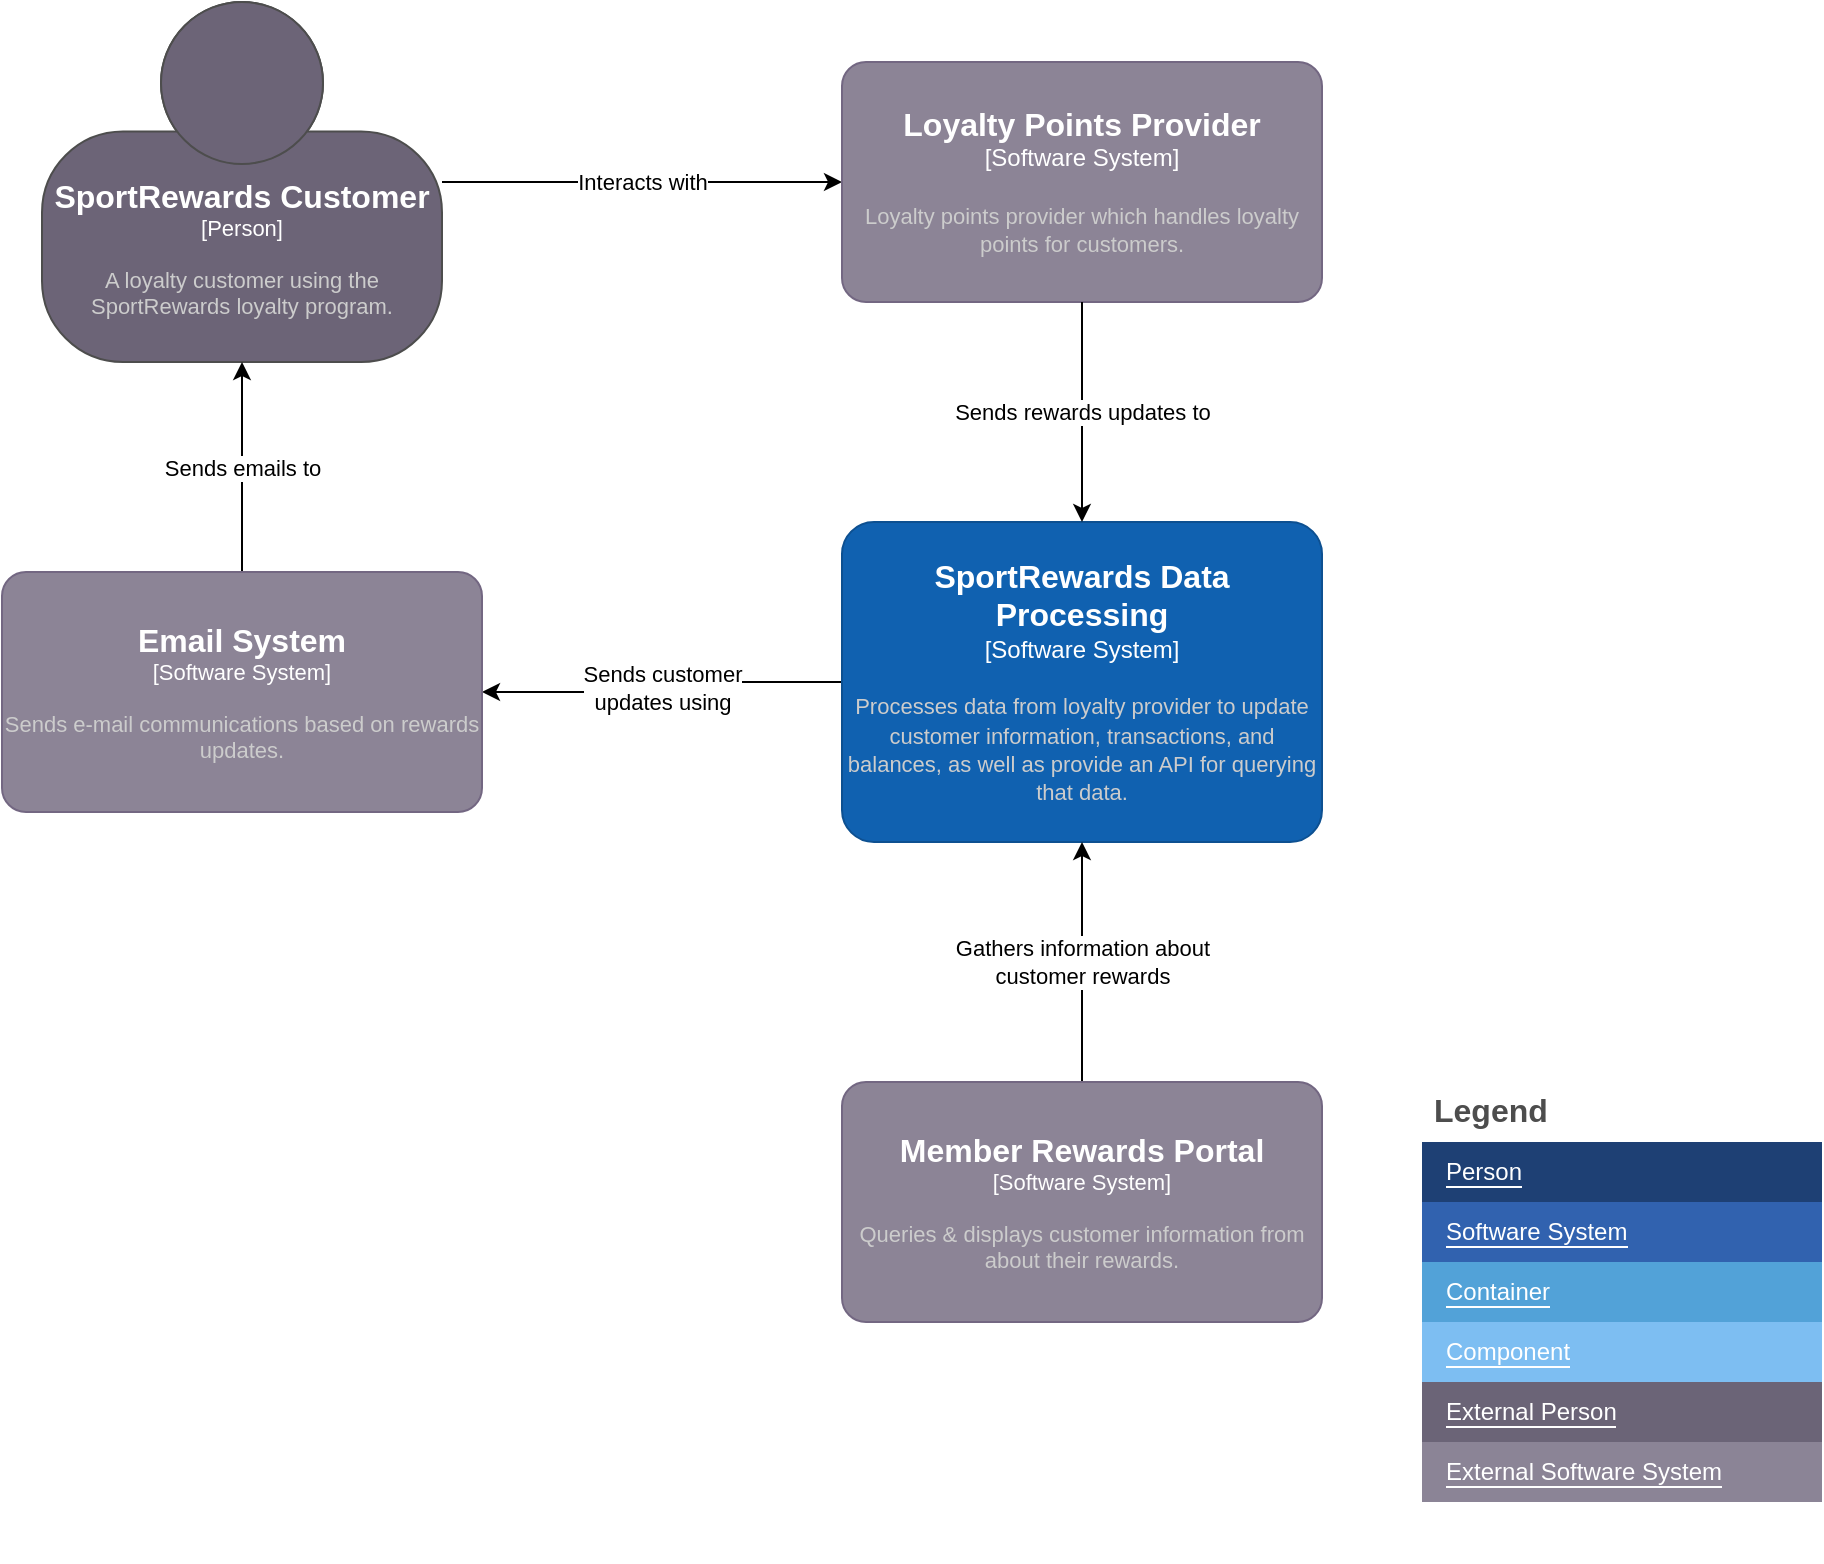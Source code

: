<mxfile version="26.0.16" pages="5">
  <diagram name="Context Diagram" id="9eJY7Vu2_cvfQYTTdhOT">
    <mxGraphModel dx="1434" dy="836" grid="1" gridSize="10" guides="1" tooltips="1" connect="1" arrows="1" fold="1" page="1" pageScale="1" pageWidth="1100" pageHeight="850" math="0" shadow="0">
      <root>
        <mxCell id="0" />
        <mxCell id="1" parent="0" />
        <mxCell id="JAwUGGj6O2grI_xkSytv-4" value="Interacts with" style="edgeStyle=orthogonalEdgeStyle;rounded=1;orthogonalLoop=1;jettySize=auto;html=1;curved=0;" parent="1" source="JAwUGGj6O2grI_xkSytv-1" target="JAwUGGj6O2grI_xkSytv-2" edge="1">
          <mxGeometry relative="1" as="geometry" />
        </mxCell>
        <object placeholders="1" c4Name="SportRewards Customer" c4Type="Person" c4Description="A loyalty customer using the SportRewards loyalty program." label="&lt;font style=&quot;font-size: 16px&quot;&gt;&lt;b&gt;%c4Name%&lt;/b&gt;&lt;/font&gt;&lt;div&gt;[%c4Type%]&lt;/div&gt;&lt;br&gt;&lt;div&gt;&lt;font style=&quot;font-size: 11px&quot;&gt;&lt;font color=&quot;#cccccc&quot;&gt;%c4Description%&lt;/font&gt;&lt;/div&gt;" id="JAwUGGj6O2grI_xkSytv-1">
          <mxCell style="html=1;fontSize=11;dashed=0;whiteSpace=wrap;fillColor=#6C6477;strokeColor=#4D4D4D;fontColor=#ffffff;shape=mxgraph.c4.person2;align=center;metaEdit=1;points=[[0.5,0,0],[1,0.5,0],[1,0.75,0],[0.75,1,0],[0.5,1,0],[0.25,1,0],[0,0.75,0],[0,0.5,0]];resizable=0;" parent="1" vertex="1">
            <mxGeometry x="180" y="80" width="200" height="180" as="geometry" />
          </mxCell>
        </object>
        <object placeholders="1" c4Name="Loyalty Points Provider" c4Type="Software System" c4Description="Loyalty points provider which handles loyalty points for customers." label="&lt;font style=&quot;font-size: 16px&quot;&gt;&lt;b&gt;%c4Name%&lt;/b&gt;&lt;/font&gt;&lt;div&gt;[%c4Type%]&lt;/div&gt;&lt;br&gt;&lt;div&gt;&lt;font style=&quot;font-size: 11px&quot;&gt;&lt;font color=&quot;#cccccc&quot;&gt;%c4Description%&lt;/font&gt;&lt;/div&gt;" id="JAwUGGj6O2grI_xkSytv-2">
          <mxCell style="rounded=1;whiteSpace=wrap;html=1;labelBackgroundColor=none;fillColor=#8C8496;fontColor=#ffffff;align=center;arcSize=10;strokeColor=#736782;metaEdit=1;resizable=0;points=[[0.25,0,0],[0.5,0,0],[0.75,0,0],[1,0.25,0],[1,0.5,0],[1,0.75,0],[0.75,1,0],[0.5,1,0],[0.25,1,0],[0,0.75,0],[0,0.5,0],[0,0.25,0]];" parent="1" vertex="1">
            <mxGeometry x="580" y="110" width="240" height="120" as="geometry" />
          </mxCell>
        </object>
        <mxCell id="JAwUGGj6O2grI_xkSytv-7" value="Sends customer&lt;br&gt;updates using" style="edgeStyle=orthogonalEdgeStyle;shape=connector;curved=0;rounded=1;orthogonalLoop=1;jettySize=auto;html=1;strokeColor=default;align=center;verticalAlign=middle;fontFamily=Helvetica;fontSize=11;fontColor=default;labelBackgroundColor=default;endArrow=classic;" parent="1" source="JAwUGGj6O2grI_xkSytv-3" target="JAwUGGj6O2grI_xkSytv-6" edge="1">
          <mxGeometry relative="1" as="geometry" />
        </mxCell>
        <object placeholders="1" c4Name="SportRewards Data Processing" c4Type="Software System" c4Description="Processes data from loyalty provider to update customer information, transactions, and balances, as well as provide an API for querying that data." label="&lt;font style=&quot;font-size: 16px&quot;&gt;&lt;b&gt;%c4Name%&lt;/b&gt;&lt;/font&gt;&lt;div&gt;[%c4Type%]&lt;/div&gt;&lt;br&gt;&lt;div&gt;&lt;font style=&quot;font-size: 11px&quot;&gt;&lt;font color=&quot;#cccccc&quot;&gt;%c4Description%&lt;/font&gt;&lt;/div&gt;" id="JAwUGGj6O2grI_xkSytv-3">
          <mxCell style="rounded=1;whiteSpace=wrap;html=1;labelBackgroundColor=none;fillColor=#1061B0;fontColor=#ffffff;align=center;arcSize=10;strokeColor=#0D5091;metaEdit=1;resizable=1;points=[[0.25,0,0],[0.5,0,0],[0.75,0,0],[1,0.25,0],[1,0.5,0],[1,0.75,0],[0.75,1,0],[0.5,1,0],[0.25,1,0],[0,0.75,0],[0,0.5,0],[0,0.25,0]];" parent="1" vertex="1">
            <mxGeometry x="580" y="340" width="240" height="160" as="geometry" />
          </mxCell>
        </object>
        <mxCell id="JAwUGGj6O2grI_xkSytv-5" value="Sends rewards updates to" style="edgeStyle=orthogonalEdgeStyle;shape=connector;curved=0;rounded=1;orthogonalLoop=1;jettySize=auto;html=1;entryX=0.5;entryY=0;entryDx=0;entryDy=0;entryPerimeter=0;strokeColor=default;align=center;verticalAlign=middle;fontFamily=Helvetica;fontSize=11;fontColor=default;labelBackgroundColor=default;endArrow=classic;" parent="1" source="JAwUGGj6O2grI_xkSytv-2" target="JAwUGGj6O2grI_xkSytv-3" edge="1">
          <mxGeometry relative="1" as="geometry" />
        </mxCell>
        <mxCell id="JAwUGGj6O2grI_xkSytv-8" value="Sends emails to" style="edgeStyle=orthogonalEdgeStyle;shape=connector;curved=0;rounded=1;orthogonalLoop=1;jettySize=auto;html=1;strokeColor=default;align=center;verticalAlign=middle;fontFamily=Helvetica;fontSize=11;fontColor=default;labelBackgroundColor=default;endArrow=classic;" parent="1" source="JAwUGGj6O2grI_xkSytv-6" target="JAwUGGj6O2grI_xkSytv-1" edge="1">
          <mxGeometry relative="1" as="geometry" />
        </mxCell>
        <object placeholders="1" c4Name="Email System" c4Type="Software System" c4Description="Sends e-mail communications based on rewards updates." label="&lt;font style=&quot;font-size: 16px&quot;&gt;&lt;b&gt;%c4Name%&lt;/b&gt;&lt;/font&gt;&lt;div&gt;[%c4Type%]&lt;/div&gt;&lt;br&gt;&lt;div&gt;&lt;font style=&quot;font-size: 11px&quot;&gt;&lt;font color=&quot;#cccccc&quot;&gt;%c4Description%&lt;/font&gt;&lt;/div&gt;" id="JAwUGGj6O2grI_xkSytv-6">
          <mxCell style="rounded=1;whiteSpace=wrap;html=1;labelBackgroundColor=none;fillColor=#8C8496;fontColor=#ffffff;align=center;arcSize=10;strokeColor=#736782;metaEdit=1;resizable=0;points=[[0.25,0,0],[0.5,0,0],[0.75,0,0],[1,0.25,0],[1,0.5,0],[1,0.75,0],[0.75,1,0],[0.5,1,0],[0.25,1,0],[0,0.75,0],[0,0.5,0],[0,0.25,0]];fontFamily=Helvetica;fontSize=11;" parent="1" vertex="1">
            <mxGeometry x="160" y="365" width="240" height="120" as="geometry" />
          </mxCell>
        </object>
        <mxCell id="nDF-yTC03NzULtbRfYZC-2" value="Gathers information about&lt;br&gt;customer rewards" style="edgeStyle=orthogonalEdgeStyle;shape=connector;curved=0;rounded=1;orthogonalLoop=1;jettySize=auto;html=1;strokeColor=default;align=center;verticalAlign=middle;fontFamily=Helvetica;fontSize=11;fontColor=default;labelBackgroundColor=default;endArrow=classic;" parent="1" source="nDF-yTC03NzULtbRfYZC-1" target="JAwUGGj6O2grI_xkSytv-3" edge="1">
          <mxGeometry relative="1" as="geometry" />
        </mxCell>
        <object placeholders="1" c4Name="Member Rewards Portal" c4Type="Software System" c4Description="Queries &amp; displays customer information from about their rewards." label="&lt;font style=&quot;font-size: 16px&quot;&gt;&lt;b&gt;%c4Name%&lt;/b&gt;&lt;/font&gt;&lt;div&gt;[%c4Type%]&lt;/div&gt;&lt;br&gt;&lt;div&gt;&lt;font style=&quot;font-size: 11px&quot;&gt;&lt;font color=&quot;#cccccc&quot;&gt;%c4Description%&lt;/font&gt;&lt;/div&gt;" id="nDF-yTC03NzULtbRfYZC-1">
          <mxCell style="rounded=1;whiteSpace=wrap;html=1;labelBackgroundColor=none;fillColor=#8C8496;fontColor=#ffffff;align=center;arcSize=10;strokeColor=#736782;metaEdit=1;resizable=0;points=[[0.25,0,0],[0.5,0,0],[0.75,0,0],[1,0.25,0],[1,0.5,0],[1,0.75,0],[0.75,1,0],[0.5,1,0],[0.25,1,0],[0,0.75,0],[0,0.5,0],[0,0.25,0]];fontFamily=Helvetica;fontSize=11;" parent="1" vertex="1">
            <mxGeometry x="580" y="620" width="240" height="120" as="geometry" />
          </mxCell>
        </object>
        <mxCell id="5t5dpQe4w_htKWe3qWzJ-1" value="" style="group" parent="1" vertex="1" connectable="0">
          <mxGeometry x="870" y="620" width="200" height="220" as="geometry" />
        </mxCell>
        <mxCell id="5t5dpQe4w_htKWe3qWzJ-2" value="Legend" style="shape=table;startSize=30;container=1;collapsible=0;childLayout=tableLayout;fontSize=16;align=left;verticalAlign=top;fillColor=none;strokeColor=none;fontColor=#4D4D4D;fontStyle=1;spacingLeft=6;spacing=0;resizable=0;fontFamily=Helvetica;labelBackgroundColor=default;" parent="5t5dpQe4w_htKWe3qWzJ-1" vertex="1">
          <mxGeometry width="200" height="240" as="geometry" />
        </mxCell>
        <mxCell id="5t5dpQe4w_htKWe3qWzJ-3" value="" style="shape=tableRow;horizontal=0;startSize=0;swimlaneHead=0;swimlaneBody=0;strokeColor=inherit;top=0;left=0;bottom=0;right=0;collapsible=0;dropTarget=0;fillColor=none;points=[[0,0.5],[1,0.5]];portConstraint=eastwest;fontSize=12;fontFamily=Helvetica;fontColor=default;labelBackgroundColor=default;" parent="5t5dpQe4w_htKWe3qWzJ-2" vertex="1">
          <mxGeometry y="30" width="200" height="30" as="geometry" />
        </mxCell>
        <mxCell id="5t5dpQe4w_htKWe3qWzJ-4" value="&lt;span style=&quot;background-color: light-dark(rgb(30, 64, 116), rgb(237, 237, 237));&quot;&gt;Person&lt;/span&gt;" style="shape=partialRectangle;html=1;whiteSpace=wrap;connectable=0;strokeColor=inherit;overflow=hidden;fillColor=#1E4074;top=0;left=0;bottom=0;right=0;pointerEvents=1;fontSize=12;align=left;fontColor=#FFFFFF;gradientColor=none;spacingLeft=10;spacingRight=4;fontFamily=Helvetica;labelBackgroundColor=default;" parent="5t5dpQe4w_htKWe3qWzJ-3" vertex="1">
          <mxGeometry width="200" height="30" as="geometry">
            <mxRectangle width="200" height="30" as="alternateBounds" />
          </mxGeometry>
        </mxCell>
        <mxCell id="5t5dpQe4w_htKWe3qWzJ-5" value="" style="shape=tableRow;horizontal=0;startSize=0;swimlaneHead=0;swimlaneBody=0;strokeColor=inherit;top=0;left=0;bottom=0;right=0;collapsible=0;dropTarget=0;fillColor=none;points=[[0,0.5],[1,0.5]];portConstraint=eastwest;fontSize=12;fontFamily=Helvetica;fontColor=default;labelBackgroundColor=default;" parent="5t5dpQe4w_htKWe3qWzJ-2" vertex="1">
          <mxGeometry y="60" width="200" height="30" as="geometry" />
        </mxCell>
        <mxCell id="5t5dpQe4w_htKWe3qWzJ-6" value="&lt;span style=&quot;background-color: light-dark(rgb(49, 98, 175), rgb(237, 237, 237));&quot;&gt;Software System&lt;/span&gt;" style="shape=partialRectangle;html=1;whiteSpace=wrap;connectable=0;strokeColor=inherit;overflow=hidden;fillColor=#3162AF;top=0;left=0;bottom=0;right=0;pointerEvents=1;fontSize=12;align=left;fontColor=#FFFFFF;gradientColor=none;spacingLeft=10;spacingRight=4;fontFamily=Helvetica;labelBackgroundColor=default;" parent="5t5dpQe4w_htKWe3qWzJ-5" vertex="1">
          <mxGeometry width="200" height="30" as="geometry">
            <mxRectangle width="200" height="30" as="alternateBounds" />
          </mxGeometry>
        </mxCell>
        <mxCell id="5t5dpQe4w_htKWe3qWzJ-7" value="" style="shape=tableRow;horizontal=0;startSize=0;swimlaneHead=0;swimlaneBody=0;strokeColor=inherit;top=0;left=0;bottom=0;right=0;collapsible=0;dropTarget=0;fillColor=none;points=[[0,0.5],[1,0.5]];portConstraint=eastwest;fontSize=12;fontFamily=Helvetica;fontColor=default;labelBackgroundColor=default;" parent="5t5dpQe4w_htKWe3qWzJ-2" vertex="1">
          <mxGeometry y="90" width="200" height="30" as="geometry" />
        </mxCell>
        <mxCell id="5t5dpQe4w_htKWe3qWzJ-8" value="&lt;span style=&quot;background-color: light-dark(rgb(82, 162, 216), rgb(237, 237, 237));&quot;&gt;Container&lt;/span&gt;" style="shape=partialRectangle;html=1;whiteSpace=wrap;connectable=0;strokeColor=inherit;overflow=hidden;fillColor=#52a2d8;top=0;left=0;bottom=0;right=0;pointerEvents=1;fontSize=12;align=left;fontColor=#FFFFFF;gradientColor=none;spacingLeft=10;spacingRight=4;fontFamily=Helvetica;labelBackgroundColor=default;" parent="5t5dpQe4w_htKWe3qWzJ-7" vertex="1">
          <mxGeometry width="200" height="30" as="geometry">
            <mxRectangle width="200" height="30" as="alternateBounds" />
          </mxGeometry>
        </mxCell>
        <mxCell id="5t5dpQe4w_htKWe3qWzJ-9" value="" style="shape=tableRow;horizontal=0;startSize=0;swimlaneHead=0;swimlaneBody=0;strokeColor=inherit;top=0;left=0;bottom=0;right=0;collapsible=0;dropTarget=0;fillColor=none;points=[[0,0.5],[1,0.5]];portConstraint=eastwest;fontSize=12;fontFamily=Helvetica;fontColor=default;labelBackgroundColor=default;" parent="5t5dpQe4w_htKWe3qWzJ-2" vertex="1">
          <mxGeometry y="120" width="200" height="30" as="geometry" />
        </mxCell>
        <mxCell id="5t5dpQe4w_htKWe3qWzJ-10" value="&lt;span style=&quot;background-color: light-dark(rgb(125, 190, 242), rgb(237, 237, 237));&quot;&gt;Component&lt;/span&gt;" style="shape=partialRectangle;html=1;whiteSpace=wrap;connectable=0;strokeColor=inherit;overflow=hidden;fillColor=#7dbef2;top=0;left=0;bottom=0;right=0;pointerEvents=1;fontSize=12;align=left;fontColor=#FFFFFF;gradientColor=none;spacingLeft=10;spacingRight=4;fontFamily=Helvetica;labelBackgroundColor=default;" parent="5t5dpQe4w_htKWe3qWzJ-9" vertex="1">
          <mxGeometry width="200" height="30" as="geometry">
            <mxRectangle width="200" height="30" as="alternateBounds" />
          </mxGeometry>
        </mxCell>
        <mxCell id="5t5dpQe4w_htKWe3qWzJ-11" value="" style="shape=tableRow;horizontal=0;startSize=0;swimlaneHead=0;swimlaneBody=0;strokeColor=inherit;top=0;left=0;bottom=0;right=0;collapsible=0;dropTarget=0;fillColor=none;points=[[0,0.5],[1,0.5]];portConstraint=eastwest;fontSize=12;fontFamily=Helvetica;fontColor=default;labelBackgroundColor=default;" parent="5t5dpQe4w_htKWe3qWzJ-2" vertex="1">
          <mxGeometry y="150" width="200" height="30" as="geometry" />
        </mxCell>
        <mxCell id="5t5dpQe4w_htKWe3qWzJ-12" value="&lt;span style=&quot;background-color: light-dark(rgb(107, 100, 119), rgb(237, 237, 237));&quot;&gt;External Person&lt;/span&gt;" style="shape=partialRectangle;html=1;whiteSpace=wrap;connectable=0;strokeColor=inherit;overflow=hidden;fillColor=#6b6477;top=0;left=0;bottom=0;right=0;pointerEvents=1;fontSize=12;align=left;fontColor=#FFFFFF;gradientColor=none;spacingLeft=10;spacingRight=4;fontFamily=Helvetica;labelBackgroundColor=default;" parent="5t5dpQe4w_htKWe3qWzJ-11" vertex="1">
          <mxGeometry width="200" height="30" as="geometry">
            <mxRectangle width="200" height="30" as="alternateBounds" />
          </mxGeometry>
        </mxCell>
        <mxCell id="5t5dpQe4w_htKWe3qWzJ-13" value="" style="shape=tableRow;horizontal=0;startSize=0;swimlaneHead=0;swimlaneBody=0;strokeColor=inherit;top=0;left=0;bottom=0;right=0;collapsible=0;dropTarget=0;fillColor=none;points=[[0,0.5],[1,0.5]];portConstraint=eastwest;fontSize=12;fontFamily=Helvetica;fontColor=default;labelBackgroundColor=light-dark(#8b8496, #ededed);" parent="5t5dpQe4w_htKWe3qWzJ-2" vertex="1">
          <mxGeometry y="180" width="200" height="30" as="geometry" />
        </mxCell>
        <mxCell id="5t5dpQe4w_htKWe3qWzJ-14" value="&lt;span style=&quot;background-color: light-dark(rgb(139, 132, 150), rgb(237, 237, 237));&quot;&gt;External Software System&lt;/span&gt;" style="shape=partialRectangle;html=1;whiteSpace=wrap;connectable=0;strokeColor=inherit;overflow=hidden;fillColor=#8b8496;top=0;left=0;bottom=0;right=0;pointerEvents=1;fontSize=12;align=left;fontColor=#FFFFFF;gradientColor=none;spacingLeft=10;spacingRight=4;fontFamily=Helvetica;labelBackgroundColor=default;" parent="5t5dpQe4w_htKWe3qWzJ-13" vertex="1">
          <mxGeometry width="200" height="30" as="geometry">
            <mxRectangle width="200" height="30" as="alternateBounds" />
          </mxGeometry>
        </mxCell>
        <mxCell id="5t5dpQe4w_htKWe3qWzJ-17" style="shape=tableRow;horizontal=0;startSize=0;swimlaneHead=0;swimlaneBody=0;strokeColor=inherit;top=0;left=0;bottom=0;right=0;collapsible=0;dropTarget=0;fillColor=none;points=[[0,0.5],[1,0.5]];portConstraint=eastwest;fontSize=12;fontFamily=Helvetica;fontColor=default;labelBackgroundColor=default;" parent="5t5dpQe4w_htKWe3qWzJ-2" vertex="1">
          <mxGeometry y="210" width="200" height="30" as="geometry" />
        </mxCell>
        <mxCell id="5t5dpQe4w_htKWe3qWzJ-18" value="" style="shape=partialRectangle;html=1;whiteSpace=wrap;connectable=0;strokeColor=inherit;overflow=hidden;fillColor=none;top=0;left=0;bottom=0;right=0;pointerEvents=1;fontSize=12;align=left;fontColor=light-dark(#000000, #121212);gradientColor=none;spacingLeft=10;spacingRight=4;fontFamily=Helvetica;labelBackgroundColor=none;" parent="5t5dpQe4w_htKWe3qWzJ-17" vertex="1">
          <mxGeometry width="200" height="30" as="geometry">
            <mxRectangle width="200" height="30" as="alternateBounds" />
          </mxGeometry>
        </mxCell>
      </root>
    </mxGraphModel>
  </diagram>
  <diagram id="OwvW4Typ7z3nu8-GgEF_" name="SportRewards Processor">
    <mxGraphModel dx="1434" dy="836" grid="1" gridSize="10" guides="1" tooltips="1" connect="1" arrows="1" fold="1" page="1" pageScale="1" pageWidth="1100" pageHeight="850" math="0" shadow="0">
      <root>
        <mxCell id="0" />
        <mxCell id="1" parent="0" />
        <object placeholders="1" c4Name="SportRewards Data Processing" c4Type="SystemScopeBoundary" c4Application="Software System" label="&lt;font style=&quot;font-size: 16px&quot;&gt;&lt;b&gt;&lt;div style=&quot;text-align: left&quot;&gt;%c4Name%&lt;/div&gt;&lt;/b&gt;&lt;/font&gt;&lt;div style=&quot;text-align: left&quot;&gt;[%c4Application%]&lt;/div&gt;" id="X56xukfTD4tZp0HbBkqh-1">
          <mxCell style="rounded=1;fontSize=11;whiteSpace=wrap;html=1;dashed=1;arcSize=20;fillColor=none;strokeColor=#666666;fontColor=#333333;labelBackgroundColor=none;align=left;verticalAlign=bottom;labelBorderColor=none;spacingTop=0;spacing=10;dashPattern=8 4;metaEdit=1;rotatable=0;perimeter=rectanglePerimeter;noLabel=0;labelPadding=0;allowArrows=0;connectable=0;expand=0;recursiveResize=0;editable=1;pointerEvents=0;absoluteArcSize=1;points=[[0.25,0,0],[0.5,0,0],[0.75,0,0],[1,0.25,0],[1,0.5,0],[1,0.75,0],[0.75,1,0],[0.5,1,0],[0.25,1,0],[0,0.75,0],[0,0.5,0],[0,0.25,0]];fontFamily=Helvetica;" parent="1" vertex="1">
            <mxGeometry x="20" y="170" width="770" height="540" as="geometry" />
          </mxCell>
        </object>
        <object placeholders="1" c4Name="Email System" c4Type="Software System" c4Description="Sends e-mail communications based on rewards updates." label="&lt;font style=&quot;font-size: 16px&quot;&gt;&lt;b&gt;%c4Name%&lt;/b&gt;&lt;/font&gt;&lt;div&gt;[%c4Type%]&lt;/div&gt;&lt;br&gt;&lt;div&gt;&lt;font style=&quot;font-size: 11px&quot;&gt;&lt;font color=&quot;#cccccc&quot;&gt;%c4Description%&lt;/font&gt;&lt;/div&gt;" id="QfwJuILlnnrlwzhk3j0L-1">
          <mxCell style="rounded=1;whiteSpace=wrap;html=1;labelBackgroundColor=none;fillColor=#8C8496;fontColor=#ffffff;align=center;arcSize=10;strokeColor=#736782;metaEdit=1;resizable=0;points=[[0.25,0,0],[0.5,0,0],[0.75,0,0],[1,0.25,0],[1,0.5,0],[1,0.75,0],[0.75,1,0],[0.5,1,0],[0.25,1,0],[0,0.75,0],[0,0.5,0],[0,0.25,0]];fontFamily=Helvetica;fontSize=11;" parent="1" vertex="1">
            <mxGeometry x="820" y="390" width="240" height="120" as="geometry" />
          </mxCell>
        </object>
        <mxCell id="-c82E38hysaZZch31gvE-8" value="Receives webhook&lt;br&gt;request from provider&amp;nbsp;&lt;br&gt;[HTTPS/JSON]" style="edgeStyle=orthogonalEdgeStyle;shape=connector;curved=0;rounded=1;orthogonalLoop=1;jettySize=auto;html=1;strokeColor=default;align=center;verticalAlign=middle;fontFamily=Helvetica;fontSize=11;fontColor=default;labelBackgroundColor=default;endArrow=classic;" parent="1" source="-c82E38hysaZZch31gvE-1" target="-c82E38hysaZZch31gvE-5" edge="1">
          <mxGeometry relative="1" as="geometry" />
        </mxCell>
        <object placeholders="1" c4Name="Loyalty Points Provider" c4Type="Software System" c4Description="Loyalty points provider which handles loyalty points for customers." label="&lt;font style=&quot;font-size: 16px&quot;&gt;&lt;b&gt;%c4Name%&lt;/b&gt;&lt;/font&gt;&lt;div&gt;[%c4Type%]&lt;/div&gt;&lt;br&gt;&lt;div&gt;&lt;font style=&quot;font-size: 11px&quot;&gt;&lt;font color=&quot;#cccccc&quot;&gt;%c4Description%&lt;/font&gt;&lt;/div&gt;" id="-c82E38hysaZZch31gvE-1">
          <mxCell style="rounded=1;whiteSpace=wrap;html=1;labelBackgroundColor=none;fillColor=#8C8496;fontColor=#ffffff;align=center;arcSize=10;strokeColor=#736782;metaEdit=1;resizable=0;points=[[0.25,0,0],[0.5,0,0],[0.75,0,0],[1,0.25,0],[1,0.5,0],[1,0.75,0],[0.75,1,0],[0.5,1,0],[0.25,1,0],[0,0.75,0],[0,0.5,0],[0,0.25,0]];" parent="1" vertex="1">
            <mxGeometry x="310" y="20" width="240" height="120" as="geometry" />
          </mxCell>
        </object>
        <object placeholders="1" c4Name="Webhook Processor" c4Type="Container" c4Technology="C#, Azure Function App" c4Description="Processes webhooks Received from the loyalty procesor &amp; introduces them to the system." label="&lt;font style=&quot;font-size: 16px&quot;&gt;&lt;b&gt;%c4Name%&lt;/b&gt;&lt;/font&gt;&lt;div&gt;[%c4Type%: %c4Technology%]&lt;/div&gt;&lt;br&gt;&lt;div&gt;&lt;font style=&quot;font-size: 11px&quot;&gt;&lt;font color=&quot;#E6E6E6&quot;&gt;%c4Description%&lt;/font&gt;&lt;/div&gt;" id="-c82E38hysaZZch31gvE-2">
          <mxCell style="rounded=1;whiteSpace=wrap;html=1;fontSize=11;labelBackgroundColor=none;fillColor=#23A2D9;fontColor=#ffffff;align=center;arcSize=10;strokeColor=#0E7DAD;metaEdit=1;resizable=0;points=[[0.25,0,0],[0.5,0,0],[0.75,0,0],[1,0.25,0],[1,0.5,0],[1,0.75,0],[0.75,1,0],[0.5,1,0],[0.25,1,0],[0,0.75,0],[0,0.5,0],[0,0.25,0]];fontFamily=Helvetica;" parent="1" vertex="1">
            <mxGeometry x="50" y="375" width="240" height="120" as="geometry" />
          </mxCell>
        </object>
        <mxCell id="-c82E38hysaZZch31gvE-17" value="CRUD operations on&lt;br&gt;[MongoDB/TCP]" style="edgeStyle=orthogonalEdgeStyle;shape=connector;curved=0;rounded=1;orthogonalLoop=1;jettySize=auto;html=1;strokeColor=default;align=center;verticalAlign=middle;fontFamily=Helvetica;fontSize=11;fontColor=default;labelBackgroundColor=default;endArrow=classic;exitX=0.5;exitY=1;exitDx=0;exitDy=0;exitPerimeter=0;entryX=0;entryY=0.5;entryDx=0;entryDy=0;entryPerimeter=0;" parent="1" source="-c82E38hysaZZch31gvE-2" target="-c82E38hysaZZch31gvE-16" edge="1">
          <mxGeometry relative="1" as="geometry">
            <mxPoint x="610" y="620" as="sourcePoint" />
          </mxGeometry>
        </mxCell>
        <object placeholders="1" c4Name="Message Bus" c4Type="Container" c4Technology="RabbitMQ" c4Description="Holds messages for consumption by the message processor." label="&lt;font style=&quot;font-size: 16px&quot;&gt;&lt;b&gt;%c4Name%&lt;/b&gt;&lt;/font&gt;&lt;div&gt;[%c4Type%:&amp;nbsp;%c4Technology%]&lt;/div&gt;&lt;br&gt;&lt;div&gt;&lt;font style=&quot;font-size: 11px&quot;&gt;&lt;font color=&quot;#E6E6E6&quot;&gt;%c4Description%&lt;/font&gt;&lt;/div&gt;" id="-c82E38hysaZZch31gvE-4">
          <mxCell style="shape=cylinder3;size=15;direction=south;whiteSpace=wrap;html=1;boundedLbl=1;rounded=0;labelBackgroundColor=none;fillColor=#23A2D9;fontSize=12;fontColor=#ffffff;align=center;strokeColor=#0E7DAD;metaEdit=1;points=[[0.5,0,0],[1,0.25,0],[1,0.5,0],[1,0.75,0],[0.5,1,0],[0,0.75,0],[0,0.5,0],[0,0.25,0]];resizable=0;fontFamily=Helvetica;" parent="1" vertex="1">
            <mxGeometry x="450" y="190" width="240" height="120" as="geometry" />
          </mxCell>
        </object>
        <mxCell id="-c82E38hysaZZch31gvE-11" value="Sends message to&lt;br&gt;appropriate queues&lt;br&gt;[AMQP]" style="edgeStyle=orthogonalEdgeStyle;shape=connector;curved=0;rounded=1;orthogonalLoop=1;jettySize=auto;html=1;strokeColor=default;align=center;verticalAlign=middle;fontFamily=Helvetica;fontSize=11;fontColor=default;labelBackgroundColor=default;endArrow=classic;" parent="1" source="-c82E38hysaZZch31gvE-5" target="-c82E38hysaZZch31gvE-4" edge="1">
          <mxGeometry relative="1" as="geometry" />
        </mxCell>
        <object placeholders="1" c4Name="Webhook Reciever" c4Type="Container" c4Technology="C#, Azure Function App" c4Description="Receives webhook requests from the loyalty procesor &amp; loads them to the appropriate message queue." label="&lt;font style=&quot;font-size: 16px&quot;&gt;&lt;b&gt;%c4Name%&lt;/b&gt;&lt;/font&gt;&lt;div&gt;[%c4Type%: %c4Technology%]&lt;/div&gt;&lt;br&gt;&lt;div&gt;&lt;font style=&quot;font-size: 11px&quot;&gt;&lt;font color=&quot;#E6E6E6&quot;&gt;%c4Description%&lt;/font&gt;&lt;/div&gt;" id="-c82E38hysaZZch31gvE-5">
          <mxCell style="rounded=1;whiteSpace=wrap;html=1;fontSize=11;labelBackgroundColor=none;fillColor=#23A2D9;fontColor=#ffffff;align=center;arcSize=10;strokeColor=#0E7DAD;metaEdit=1;resizable=0;points=[[0.25,0,0],[0.5,0,0],[0.75,0,0],[1,0.25,0],[1,0.5,0],[1,0.75,0],[0.75,1,0],[0.5,1,0],[0.25,1,0],[0,0.75,0],[0,0.5,0],[0,0.25,0]];fontFamily=Helvetica;" parent="1" vertex="1">
            <mxGeometry x="50" y="200" width="240" height="120" as="geometry" />
          </mxCell>
        </object>
        <mxCell id="-c82E38hysaZZch31gvE-12" value="Asyncronously pushed information&lt;br&gt;based on function trigger&lt;br&gt;[AMQP]" style="edgeStyle=orthogonalEdgeStyle;shape=connector;curved=0;rounded=1;orthogonalLoop=1;jettySize=auto;html=1;entryX=0.75;entryY=0;entryDx=0;entryDy=0;entryPerimeter=0;strokeColor=default;align=center;verticalAlign=middle;fontFamily=Helvetica;fontSize=11;fontColor=default;labelBackgroundColor=default;endArrow=classic;exitX=1;exitY=0.75;exitDx=0;exitDy=0;exitPerimeter=0;dashed=1;" parent="1" source="-c82E38hysaZZch31gvE-4" target="-c82E38hysaZZch31gvE-2" edge="1">
          <mxGeometry x="0.003" relative="1" as="geometry">
            <Array as="points">
              <mxPoint x="510" y="350" />
              <mxPoint x="230" y="350" />
            </Array>
            <mxPoint as="offset" />
          </mxGeometry>
        </mxCell>
        <mxCell id="-c82E38hysaZZch31gvE-14" value="Generates and sends e-mails&lt;br&gt;to e-mail system&lt;br&gt;[SMTP]" style="edgeStyle=orthogonalEdgeStyle;shape=connector;curved=0;rounded=1;orthogonalLoop=1;jettySize=auto;html=1;entryX=0;entryY=0.5;entryDx=0;entryDy=0;entryPerimeter=0;strokeColor=default;align=center;verticalAlign=middle;fontFamily=Helvetica;fontSize=11;fontColor=default;labelBackgroundColor=default;endArrow=classic;" parent="1" source="-c82E38hysaZZch31gvE-2" target="QfwJuILlnnrlwzhk3j0L-1" edge="1">
          <mxGeometry relative="1" as="geometry">
            <Array as="points">
              <mxPoint x="790" y="450" />
              <mxPoint x="790" y="450" />
            </Array>
          </mxGeometry>
        </mxCell>
        <object placeholders="1" c4Name="Database" c4Type="Container" c4Technology="MongoDB (CosmosDB)" c4Description="Stores information about each customer and their rewards data." label="&lt;font style=&quot;font-size: 16px&quot;&gt;&lt;b&gt;%c4Name%&lt;/b&gt;&lt;/font&gt;&lt;div&gt;[%c4Type%:&amp;nbsp;%c4Technology%]&lt;/div&gt;&lt;br&gt;&lt;div&gt;&lt;font style=&quot;font-size: 11px&quot;&gt;&lt;font color=&quot;#E6E6E6&quot;&gt;%c4Description%&lt;/font&gt;&lt;/div&gt;" id="-c82E38hysaZZch31gvE-16">
          <mxCell style="shape=cylinder3;size=15;whiteSpace=wrap;html=1;boundedLbl=1;rounded=0;labelBackgroundColor=none;fillColor=#23A2D9;fontSize=12;fontColor=#ffffff;align=center;strokeColor=#0E7DAD;metaEdit=1;points=[[0.5,0,0],[1,0.25,0],[1,0.5,0],[1,0.75,0],[0.5,1,0],[0,0.75,0],[0,0.5,0],[0,0.25,0]];resizable=0;fontFamily=Helvetica;" parent="1" vertex="1">
            <mxGeometry x="420" y="535" width="240" height="120" as="geometry" />
          </mxCell>
        </object>
        <mxCell id="-c82E38hysaZZch31gvE-18" value="Pushes messages for processing to another queue&lt;br&gt;[AMQP]" style="edgeStyle=orthogonalEdgeStyle;shape=connector;curved=0;rounded=1;orthogonalLoop=1;jettySize=auto;html=1;entryX=1;entryY=0.25;entryDx=0;entryDy=0;entryPerimeter=0;strokeColor=default;align=center;verticalAlign=middle;fontFamily=Helvetica;fontSize=11;fontColor=default;labelBackgroundColor=default;endArrow=classic;" parent="1" source="-c82E38hysaZZch31gvE-2" target="-c82E38hysaZZch31gvE-4" edge="1">
          <mxGeometry relative="1" as="geometry">
            <Array as="points">
              <mxPoint x="630" y="400" />
            </Array>
          </mxGeometry>
        </mxCell>
        <mxCell id="UIrB-wp2gYlbf0Q8Iosc-19" value="" style="group" parent="1" vertex="1" connectable="0">
          <mxGeometry x="850" y="535" width="200" height="270" as="geometry" />
        </mxCell>
        <mxCell id="oqohxHp-QcZxHwCFpXYY-1" value="Legend" style="shape=table;startSize=30;container=1;collapsible=0;childLayout=tableLayout;fontSize=16;align=left;verticalAlign=top;fillColor=none;strokeColor=none;fontColor=#4D4D4D;fontStyle=1;spacingLeft=6;spacing=0;resizable=0;fontFamily=Helvetica;labelBackgroundColor=default;" parent="UIrB-wp2gYlbf0Q8Iosc-19" vertex="1">
          <mxGeometry width="200" height="270" as="geometry" />
        </mxCell>
        <mxCell id="oqohxHp-QcZxHwCFpXYY-2" value="" style="shape=tableRow;horizontal=0;startSize=0;swimlaneHead=0;swimlaneBody=0;strokeColor=inherit;top=0;left=0;bottom=0;right=0;collapsible=0;dropTarget=0;fillColor=none;points=[[0,0.5],[1,0.5]];portConstraint=eastwest;fontSize=12;fontFamily=Helvetica;fontColor=default;labelBackgroundColor=default;" parent="oqohxHp-QcZxHwCFpXYY-1" vertex="1">
          <mxGeometry y="30" width="200" height="30" as="geometry" />
        </mxCell>
        <mxCell id="oqohxHp-QcZxHwCFpXYY-3" value="&lt;span style=&quot;background-color: light-dark(rgb(30, 64, 116), rgb(237, 237, 237));&quot;&gt;Person&lt;/span&gt;" style="shape=partialRectangle;html=1;whiteSpace=wrap;connectable=0;strokeColor=inherit;overflow=hidden;fillColor=#1E4074;top=0;left=0;bottom=0;right=0;pointerEvents=1;fontSize=12;align=left;fontColor=#FFFFFF;gradientColor=none;spacingLeft=10;spacingRight=4;fontFamily=Helvetica;labelBackgroundColor=default;" parent="oqohxHp-QcZxHwCFpXYY-2" vertex="1">
          <mxGeometry width="200" height="30" as="geometry">
            <mxRectangle width="200" height="30" as="alternateBounds" />
          </mxGeometry>
        </mxCell>
        <mxCell id="oqohxHp-QcZxHwCFpXYY-4" value="" style="shape=tableRow;horizontal=0;startSize=0;swimlaneHead=0;swimlaneBody=0;strokeColor=inherit;top=0;left=0;bottom=0;right=0;collapsible=0;dropTarget=0;fillColor=none;points=[[0,0.5],[1,0.5]];portConstraint=eastwest;fontSize=12;fontFamily=Helvetica;fontColor=default;labelBackgroundColor=default;" parent="oqohxHp-QcZxHwCFpXYY-1" vertex="1">
          <mxGeometry y="60" width="200" height="30" as="geometry" />
        </mxCell>
        <mxCell id="oqohxHp-QcZxHwCFpXYY-5" value="&lt;span style=&quot;background-color: light-dark(rgb(49, 98, 175), rgb(237, 237, 237));&quot;&gt;Software System&lt;/span&gt;" style="shape=partialRectangle;html=1;whiteSpace=wrap;connectable=0;strokeColor=inherit;overflow=hidden;fillColor=#3162AF;top=0;left=0;bottom=0;right=0;pointerEvents=1;fontSize=12;align=left;fontColor=#FFFFFF;gradientColor=none;spacingLeft=10;spacingRight=4;fontFamily=Helvetica;labelBackgroundColor=default;" parent="oqohxHp-QcZxHwCFpXYY-4" vertex="1">
          <mxGeometry width="200" height="30" as="geometry">
            <mxRectangle width="200" height="30" as="alternateBounds" />
          </mxGeometry>
        </mxCell>
        <mxCell id="oqohxHp-QcZxHwCFpXYY-6" value="" style="shape=tableRow;horizontal=0;startSize=0;swimlaneHead=0;swimlaneBody=0;strokeColor=inherit;top=0;left=0;bottom=0;right=0;collapsible=0;dropTarget=0;fillColor=none;points=[[0,0.5],[1,0.5]];portConstraint=eastwest;fontSize=12;fontFamily=Helvetica;fontColor=default;labelBackgroundColor=default;" parent="oqohxHp-QcZxHwCFpXYY-1" vertex="1">
          <mxGeometry y="90" width="200" height="30" as="geometry" />
        </mxCell>
        <mxCell id="oqohxHp-QcZxHwCFpXYY-7" value="&lt;span style=&quot;background-color: light-dark(rgb(82, 162, 216), rgb(237, 237, 237));&quot;&gt;Container&lt;/span&gt;" style="shape=partialRectangle;html=1;whiteSpace=wrap;connectable=0;strokeColor=inherit;overflow=hidden;fillColor=#52a2d8;top=0;left=0;bottom=0;right=0;pointerEvents=1;fontSize=12;align=left;fontColor=#FFFFFF;gradientColor=none;spacingLeft=10;spacingRight=4;fontFamily=Helvetica;labelBackgroundColor=default;" parent="oqohxHp-QcZxHwCFpXYY-6" vertex="1">
          <mxGeometry width="200" height="30" as="geometry">
            <mxRectangle width="200" height="30" as="alternateBounds" />
          </mxGeometry>
        </mxCell>
        <mxCell id="oqohxHp-QcZxHwCFpXYY-8" value="" style="shape=tableRow;horizontal=0;startSize=0;swimlaneHead=0;swimlaneBody=0;strokeColor=inherit;top=0;left=0;bottom=0;right=0;collapsible=0;dropTarget=0;fillColor=none;points=[[0,0.5],[1,0.5]];portConstraint=eastwest;fontSize=12;fontFamily=Helvetica;fontColor=default;labelBackgroundColor=default;" parent="oqohxHp-QcZxHwCFpXYY-1" vertex="1">
          <mxGeometry y="120" width="200" height="30" as="geometry" />
        </mxCell>
        <mxCell id="oqohxHp-QcZxHwCFpXYY-9" value="&lt;span style=&quot;background-color: light-dark(rgb(125, 190, 242), rgb(237, 237, 237));&quot;&gt;Component&lt;/span&gt;" style="shape=partialRectangle;html=1;whiteSpace=wrap;connectable=0;strokeColor=inherit;overflow=hidden;fillColor=#7dbef2;top=0;left=0;bottom=0;right=0;pointerEvents=1;fontSize=12;align=left;fontColor=#FFFFFF;gradientColor=none;spacingLeft=10;spacingRight=4;fontFamily=Helvetica;labelBackgroundColor=default;" parent="oqohxHp-QcZxHwCFpXYY-8" vertex="1">
          <mxGeometry width="200" height="30" as="geometry">
            <mxRectangle width="200" height="30" as="alternateBounds" />
          </mxGeometry>
        </mxCell>
        <mxCell id="oqohxHp-QcZxHwCFpXYY-10" value="" style="shape=tableRow;horizontal=0;startSize=0;swimlaneHead=0;swimlaneBody=0;strokeColor=inherit;top=0;left=0;bottom=0;right=0;collapsible=0;dropTarget=0;fillColor=none;points=[[0,0.5],[1,0.5]];portConstraint=eastwest;fontSize=12;fontFamily=Helvetica;fontColor=default;labelBackgroundColor=default;" parent="oqohxHp-QcZxHwCFpXYY-1" vertex="1">
          <mxGeometry y="150" width="200" height="30" as="geometry" />
        </mxCell>
        <mxCell id="oqohxHp-QcZxHwCFpXYY-11" value="&lt;span style=&quot;background-color: light-dark(rgb(107, 100, 119), rgb(237, 237, 237));&quot;&gt;External Person&lt;/span&gt;" style="shape=partialRectangle;html=1;whiteSpace=wrap;connectable=0;strokeColor=inherit;overflow=hidden;fillColor=#6b6477;top=0;left=0;bottom=0;right=0;pointerEvents=1;fontSize=12;align=left;fontColor=#FFFFFF;gradientColor=none;spacingLeft=10;spacingRight=4;fontFamily=Helvetica;labelBackgroundColor=default;" parent="oqohxHp-QcZxHwCFpXYY-10" vertex="1">
          <mxGeometry width="200" height="30" as="geometry">
            <mxRectangle width="200" height="30" as="alternateBounds" />
          </mxGeometry>
        </mxCell>
        <mxCell id="oqohxHp-QcZxHwCFpXYY-12" value="" style="shape=tableRow;horizontal=0;startSize=0;swimlaneHead=0;swimlaneBody=0;strokeColor=inherit;top=0;left=0;bottom=0;right=0;collapsible=0;dropTarget=0;fillColor=none;points=[[0,0.5],[1,0.5]];portConstraint=eastwest;fontSize=12;fontFamily=Helvetica;fontColor=default;labelBackgroundColor=light-dark(#8b8496, #ededed);" parent="oqohxHp-QcZxHwCFpXYY-1" vertex="1">
          <mxGeometry y="180" width="200" height="30" as="geometry" />
        </mxCell>
        <mxCell id="oqohxHp-QcZxHwCFpXYY-13" value="&lt;span style=&quot;background-color: light-dark(rgb(139, 132, 150), rgb(237, 237, 237));&quot;&gt;External Software System&lt;/span&gt;" style="shape=partialRectangle;html=1;whiteSpace=wrap;connectable=0;strokeColor=inherit;overflow=hidden;fillColor=#8b8496;top=0;left=0;bottom=0;right=0;pointerEvents=1;fontSize=12;align=left;fontColor=#FFFFFF;gradientColor=none;spacingLeft=10;spacingRight=4;fontFamily=Helvetica;labelBackgroundColor=default;" parent="oqohxHp-QcZxHwCFpXYY-12" vertex="1">
          <mxGeometry width="200" height="30" as="geometry">
            <mxRectangle width="200" height="30" as="alternateBounds" />
          </mxGeometry>
        </mxCell>
        <mxCell id="UIrB-wp2gYlbf0Q8Iosc-4" style="shape=tableRow;horizontal=0;startSize=0;swimlaneHead=0;swimlaneBody=0;strokeColor=inherit;top=0;left=0;bottom=0;right=0;collapsible=0;dropTarget=0;fillColor=none;points=[[0,0.5],[1,0.5]];portConstraint=eastwest;fontSize=12;fontFamily=Helvetica;fontColor=default;labelBackgroundColor=default;" parent="oqohxHp-QcZxHwCFpXYY-1" vertex="1">
          <mxGeometry y="210" width="200" height="30" as="geometry" />
        </mxCell>
        <mxCell id="UIrB-wp2gYlbf0Q8Iosc-5" value="Asynchronous Operation" style="shape=partialRectangle;html=1;whiteSpace=wrap;connectable=0;strokeColor=inherit;overflow=hidden;fillColor=none;top=0;left=0;bottom=0;right=0;pointerEvents=1;fontSize=12;align=left;fontColor=light-dark(#000000, #121212);gradientColor=none;spacingLeft=10;spacingRight=4;fontFamily=Helvetica;labelBackgroundColor=none;" parent="UIrB-wp2gYlbf0Q8Iosc-4" vertex="1">
          <mxGeometry width="200" height="30" as="geometry">
            <mxRectangle width="200" height="30" as="alternateBounds" />
          </mxGeometry>
        </mxCell>
        <mxCell id="UIrB-wp2gYlbf0Q8Iosc-6" style="shape=tableRow;horizontal=0;startSize=0;swimlaneHead=0;swimlaneBody=0;strokeColor=inherit;top=0;left=0;bottom=0;right=0;collapsible=0;dropTarget=0;fillColor=none;points=[[0,0.5],[1,0.5]];portConstraint=eastwest;fontSize=12;fontFamily=Helvetica;fontColor=default;labelBackgroundColor=default;" parent="oqohxHp-QcZxHwCFpXYY-1" vertex="1">
          <mxGeometry y="240" width="200" height="30" as="geometry" />
        </mxCell>
        <mxCell id="UIrB-wp2gYlbf0Q8Iosc-7" value="Synchronous Operation" style="shape=partialRectangle;html=1;whiteSpace=wrap;connectable=0;strokeColor=inherit;overflow=hidden;fillColor=none;top=0;left=0;bottom=0;right=0;pointerEvents=1;fontSize=12;align=left;fontColor=light-dark(#000000, #121212);gradientColor=none;spacingLeft=10;spacingRight=4;fontFamily=Helvetica;labelBackgroundColor=none;" parent="UIrB-wp2gYlbf0Q8Iosc-6" vertex="1">
          <mxGeometry width="200" height="30" as="geometry">
            <mxRectangle width="200" height="30" as="alternateBounds" />
          </mxGeometry>
        </mxCell>
        <mxCell id="UIrB-wp2gYlbf0Q8Iosc-16" value="" style="edgeStyle=none;orthogonalLoop=1;jettySize=auto;html=1;rounded=1;strokeColor=default;align=center;verticalAlign=middle;fontFamily=Helvetica;fontSize=11;fontColor=default;labelBackgroundColor=default;endArrow=classic;curved=0;dashed=1;" parent="UIrB-wp2gYlbf0Q8Iosc-19" edge="1">
          <mxGeometry width="80" relative="1" as="geometry">
            <mxPoint x="150" y="225" as="sourcePoint" />
            <mxPoint x="200" y="225" as="targetPoint" />
            <Array as="points" />
          </mxGeometry>
        </mxCell>
        <mxCell id="UIrB-wp2gYlbf0Q8Iosc-17" value="" style="edgeStyle=none;orthogonalLoop=1;jettySize=auto;html=1;rounded=1;strokeColor=default;align=center;verticalAlign=middle;fontFamily=Helvetica;fontSize=11;fontColor=default;labelBackgroundColor=default;endArrow=classic;curved=0;" parent="UIrB-wp2gYlbf0Q8Iosc-19" edge="1">
          <mxGeometry width="80" relative="1" as="geometry">
            <mxPoint x="150" y="255" as="sourcePoint" />
            <mxPoint x="200" y="255" as="targetPoint" />
            <Array as="points" />
          </mxGeometry>
        </mxCell>
      </root>
    </mxGraphModel>
  </diagram>
  <diagram id="ycYvVdIGFhD2oiX4MJiL" name="Webhook Receiver">
    <mxGraphModel dx="1434" dy="836" grid="1" gridSize="10" guides="1" tooltips="1" connect="1" arrows="1" fold="1" page="1" pageScale="1" pageWidth="1100" pageHeight="850" math="0" shadow="0">
      <root>
        <mxCell id="0" />
        <mxCell id="1" parent="0" />
        <object placeholders="1" c4Name="Loyalty Points Provider" c4Type="Software System" c4Description="Loyalty points provider which handles loyalty points for customers." label="&lt;font style=&quot;font-size: 16px&quot;&gt;&lt;b&gt;%c4Name%&lt;/b&gt;&lt;/font&gt;&lt;div&gt;[%c4Type%]&lt;/div&gt;&lt;br&gt;&lt;div&gt;&lt;font style=&quot;font-size: 11px&quot;&gt;&lt;font color=&quot;#cccccc&quot;&gt;%c4Description%&lt;/font&gt;&lt;/div&gt;" id="KIqHRgx6M4SFpWlUeRPl-1">
          <mxCell style="rounded=1;whiteSpace=wrap;html=1;labelBackgroundColor=none;fillColor=#8C8496;fontColor=#ffffff;align=center;arcSize=10;strokeColor=#736782;metaEdit=1;resizable=0;points=[[0.25,0,0],[0.5,0,0],[0.75,0,0],[1,0.25,0],[1,0.5,0],[1,0.75,0],[0.75,1,0],[0.5,1,0],[0.25,1,0],[0,0.75,0],[0,0.5,0],[0,0.25,0]];" parent="1" vertex="1">
            <mxGeometry x="100" y="140" width="240" height="120" as="geometry" />
          </mxCell>
        </object>
        <object placeholders="1" c4Name="Message Bus" c4Type="Container" c4Technology="RabbitMQ" c4Description="Holds messages for consumption by the message processor." label="&lt;font style=&quot;font-size: 16px&quot;&gt;&lt;b&gt;%c4Name%&lt;/b&gt;&lt;/font&gt;&lt;div&gt;[%c4Type%:&amp;nbsp;%c4Technology%]&lt;/div&gt;&lt;br&gt;&lt;div&gt;&lt;font style=&quot;font-size: 11px&quot;&gt;&lt;font color=&quot;#E6E6E6&quot;&gt;%c4Description%&lt;/font&gt;&lt;/div&gt;" id="KIqHRgx6M4SFpWlUeRPl-2">
          <mxCell style="shape=cylinder3;size=15;direction=south;whiteSpace=wrap;html=1;boundedLbl=1;rounded=0;labelBackgroundColor=none;fillColor=#23A2D9;fontSize=12;fontColor=#ffffff;align=center;strokeColor=#0E7DAD;metaEdit=1;points=[[0.5,0,0],[1,0.25,0],[1,0.5,0],[1,0.75,0],[0.5,1,0],[0,0.75,0],[0,0.5,0],[0,0.25,0]];resizable=0;fontFamily=Helvetica;" parent="1" vertex="1">
            <mxGeometry x="520" y="140" width="240" height="120" as="geometry" />
          </mxCell>
        </object>
        <object placeholders="1" c4Name="Webhook Receiver" c4Type="ContainerScopeBoundary" c4Application="Container" label="&lt;font style=&quot;font-size: 16px&quot;&gt;&lt;b&gt;&lt;div style=&quot;text-align: left&quot;&gt;%c4Name%&lt;/div&gt;&lt;/b&gt;&lt;/font&gt;&lt;div style=&quot;text-align: left&quot;&gt;[%c4Application%]&lt;/div&gt;" id="KIqHRgx6M4SFpWlUeRPl-3">
          <mxCell style="rounded=1;fontSize=11;whiteSpace=wrap;html=1;dashed=1;arcSize=20;fillColor=none;strokeColor=#666666;fontColor=#333333;labelBackgroundColor=none;align=left;verticalAlign=bottom;labelBorderColor=none;spacingTop=0;spacing=10;dashPattern=8 4;metaEdit=1;rotatable=0;perimeter=rectanglePerimeter;noLabel=0;labelPadding=0;allowArrows=0;connectable=0;expand=0;recursiveResize=0;editable=1;pointerEvents=0;absoluteArcSize=1;points=[[0.25,0,0],[0.5,0,0],[0.75,0,0],[1,0.25,0],[1,0.5,0],[1,0.75,0],[0.75,1,0],[0.5,1,0],[0.25,1,0],[0,0.75,0],[0,0.5,0],[0,0.25,0]];fontFamily=Helvetica;" parent="1" vertex="1">
            <mxGeometry x="50" y="320" width="990" height="440" as="geometry" />
          </mxCell>
        </object>
        <mxCell id="EBxJeOKe2pNZUKzhHX_f-1" value="" style="group" parent="1" vertex="1" connectable="0">
          <mxGeometry x="870" y="40" width="200" height="270" as="geometry" />
        </mxCell>
        <mxCell id="EBxJeOKe2pNZUKzhHX_f-2" value="Legend" style="shape=table;startSize=30;container=1;collapsible=0;childLayout=tableLayout;fontSize=16;align=left;verticalAlign=top;fillColor=none;strokeColor=none;fontColor=#4D4D4D;fontStyle=1;spacingLeft=6;spacing=0;resizable=0;fontFamily=Helvetica;labelBackgroundColor=default;" parent="EBxJeOKe2pNZUKzhHX_f-1" vertex="1">
          <mxGeometry width="200" height="270" as="geometry" />
        </mxCell>
        <mxCell id="EBxJeOKe2pNZUKzhHX_f-3" value="" style="shape=tableRow;horizontal=0;startSize=0;swimlaneHead=0;swimlaneBody=0;strokeColor=inherit;top=0;left=0;bottom=0;right=0;collapsible=0;dropTarget=0;fillColor=none;points=[[0,0.5],[1,0.5]];portConstraint=eastwest;fontSize=12;fontFamily=Helvetica;fontColor=default;labelBackgroundColor=default;" parent="EBxJeOKe2pNZUKzhHX_f-2" vertex="1">
          <mxGeometry y="30" width="200" height="30" as="geometry" />
        </mxCell>
        <mxCell id="EBxJeOKe2pNZUKzhHX_f-4" value="&lt;span style=&quot;background-color: light-dark(rgb(30, 64, 116), rgb(237, 237, 237));&quot;&gt;Person&lt;/span&gt;" style="shape=partialRectangle;html=1;whiteSpace=wrap;connectable=0;strokeColor=inherit;overflow=hidden;fillColor=#1E4074;top=0;left=0;bottom=0;right=0;pointerEvents=1;fontSize=12;align=left;fontColor=#FFFFFF;gradientColor=none;spacingLeft=10;spacingRight=4;fontFamily=Helvetica;labelBackgroundColor=default;" parent="EBxJeOKe2pNZUKzhHX_f-3" vertex="1">
          <mxGeometry width="200" height="30" as="geometry">
            <mxRectangle width="200" height="30" as="alternateBounds" />
          </mxGeometry>
        </mxCell>
        <mxCell id="EBxJeOKe2pNZUKzhHX_f-5" value="" style="shape=tableRow;horizontal=0;startSize=0;swimlaneHead=0;swimlaneBody=0;strokeColor=inherit;top=0;left=0;bottom=0;right=0;collapsible=0;dropTarget=0;fillColor=none;points=[[0,0.5],[1,0.5]];portConstraint=eastwest;fontSize=12;fontFamily=Helvetica;fontColor=default;labelBackgroundColor=default;" parent="EBxJeOKe2pNZUKzhHX_f-2" vertex="1">
          <mxGeometry y="60" width="200" height="30" as="geometry" />
        </mxCell>
        <mxCell id="EBxJeOKe2pNZUKzhHX_f-6" value="&lt;span style=&quot;background-color: light-dark(rgb(49, 98, 175), rgb(237, 237, 237));&quot;&gt;Software System&lt;/span&gt;" style="shape=partialRectangle;html=1;whiteSpace=wrap;connectable=0;strokeColor=inherit;overflow=hidden;fillColor=#3162AF;top=0;left=0;bottom=0;right=0;pointerEvents=1;fontSize=12;align=left;fontColor=#FFFFFF;gradientColor=none;spacingLeft=10;spacingRight=4;fontFamily=Helvetica;labelBackgroundColor=default;" parent="EBxJeOKe2pNZUKzhHX_f-5" vertex="1">
          <mxGeometry width="200" height="30" as="geometry">
            <mxRectangle width="200" height="30" as="alternateBounds" />
          </mxGeometry>
        </mxCell>
        <mxCell id="EBxJeOKe2pNZUKzhHX_f-7" value="" style="shape=tableRow;horizontal=0;startSize=0;swimlaneHead=0;swimlaneBody=0;strokeColor=inherit;top=0;left=0;bottom=0;right=0;collapsible=0;dropTarget=0;fillColor=none;points=[[0,0.5],[1,0.5]];portConstraint=eastwest;fontSize=12;fontFamily=Helvetica;fontColor=default;labelBackgroundColor=default;" parent="EBxJeOKe2pNZUKzhHX_f-2" vertex="1">
          <mxGeometry y="90" width="200" height="30" as="geometry" />
        </mxCell>
        <mxCell id="EBxJeOKe2pNZUKzhHX_f-8" value="&lt;span style=&quot;background-color: light-dark(rgb(82, 162, 216), rgb(237, 237, 237));&quot;&gt;Container&lt;/span&gt;" style="shape=partialRectangle;html=1;whiteSpace=wrap;connectable=0;strokeColor=inherit;overflow=hidden;fillColor=#52a2d8;top=0;left=0;bottom=0;right=0;pointerEvents=1;fontSize=12;align=left;fontColor=#FFFFFF;gradientColor=none;spacingLeft=10;spacingRight=4;fontFamily=Helvetica;labelBackgroundColor=default;" parent="EBxJeOKe2pNZUKzhHX_f-7" vertex="1">
          <mxGeometry width="200" height="30" as="geometry">
            <mxRectangle width="200" height="30" as="alternateBounds" />
          </mxGeometry>
        </mxCell>
        <mxCell id="EBxJeOKe2pNZUKzhHX_f-9" value="" style="shape=tableRow;horizontal=0;startSize=0;swimlaneHead=0;swimlaneBody=0;strokeColor=inherit;top=0;left=0;bottom=0;right=0;collapsible=0;dropTarget=0;fillColor=none;points=[[0,0.5],[1,0.5]];portConstraint=eastwest;fontSize=12;fontFamily=Helvetica;fontColor=default;labelBackgroundColor=default;" parent="EBxJeOKe2pNZUKzhHX_f-2" vertex="1">
          <mxGeometry y="120" width="200" height="30" as="geometry" />
        </mxCell>
        <mxCell id="EBxJeOKe2pNZUKzhHX_f-10" value="&lt;span style=&quot;background-color: light-dark(rgb(125, 190, 242), rgb(237, 237, 237));&quot;&gt;Component&lt;/span&gt;" style="shape=partialRectangle;html=1;whiteSpace=wrap;connectable=0;strokeColor=inherit;overflow=hidden;fillColor=#7dbef2;top=0;left=0;bottom=0;right=0;pointerEvents=1;fontSize=12;align=left;fontColor=#FFFFFF;gradientColor=none;spacingLeft=10;spacingRight=4;fontFamily=Helvetica;labelBackgroundColor=default;" parent="EBxJeOKe2pNZUKzhHX_f-9" vertex="1">
          <mxGeometry width="200" height="30" as="geometry">
            <mxRectangle width="200" height="30" as="alternateBounds" />
          </mxGeometry>
        </mxCell>
        <mxCell id="EBxJeOKe2pNZUKzhHX_f-11" value="" style="shape=tableRow;horizontal=0;startSize=0;swimlaneHead=0;swimlaneBody=0;strokeColor=inherit;top=0;left=0;bottom=0;right=0;collapsible=0;dropTarget=0;fillColor=none;points=[[0,0.5],[1,0.5]];portConstraint=eastwest;fontSize=12;fontFamily=Helvetica;fontColor=default;labelBackgroundColor=default;" parent="EBxJeOKe2pNZUKzhHX_f-2" vertex="1">
          <mxGeometry y="150" width="200" height="30" as="geometry" />
        </mxCell>
        <mxCell id="EBxJeOKe2pNZUKzhHX_f-12" value="&lt;span style=&quot;background-color: light-dark(rgb(107, 100, 119), rgb(237, 237, 237));&quot;&gt;External Person&lt;/span&gt;" style="shape=partialRectangle;html=1;whiteSpace=wrap;connectable=0;strokeColor=inherit;overflow=hidden;fillColor=#6b6477;top=0;left=0;bottom=0;right=0;pointerEvents=1;fontSize=12;align=left;fontColor=#FFFFFF;gradientColor=none;spacingLeft=10;spacingRight=4;fontFamily=Helvetica;labelBackgroundColor=default;" parent="EBxJeOKe2pNZUKzhHX_f-11" vertex="1">
          <mxGeometry width="200" height="30" as="geometry">
            <mxRectangle width="200" height="30" as="alternateBounds" />
          </mxGeometry>
        </mxCell>
        <mxCell id="EBxJeOKe2pNZUKzhHX_f-13" value="" style="shape=tableRow;horizontal=0;startSize=0;swimlaneHead=0;swimlaneBody=0;strokeColor=inherit;top=0;left=0;bottom=0;right=0;collapsible=0;dropTarget=0;fillColor=none;points=[[0,0.5],[1,0.5]];portConstraint=eastwest;fontSize=12;fontFamily=Helvetica;fontColor=default;labelBackgroundColor=light-dark(#8b8496, #ededed);" parent="EBxJeOKe2pNZUKzhHX_f-2" vertex="1">
          <mxGeometry y="180" width="200" height="30" as="geometry" />
        </mxCell>
        <mxCell id="EBxJeOKe2pNZUKzhHX_f-14" value="&lt;span style=&quot;background-color: light-dark(rgb(139, 132, 150), rgb(237, 237, 237));&quot;&gt;External Software System&lt;/span&gt;" style="shape=partialRectangle;html=1;whiteSpace=wrap;connectable=0;strokeColor=inherit;overflow=hidden;fillColor=#8b8496;top=0;left=0;bottom=0;right=0;pointerEvents=1;fontSize=12;align=left;fontColor=#FFFFFF;gradientColor=none;spacingLeft=10;spacingRight=4;fontFamily=Helvetica;labelBackgroundColor=default;" parent="EBxJeOKe2pNZUKzhHX_f-13" vertex="1">
          <mxGeometry width="200" height="30" as="geometry">
            <mxRectangle width="200" height="30" as="alternateBounds" />
          </mxGeometry>
        </mxCell>
        <mxCell id="EBxJeOKe2pNZUKzhHX_f-15" style="shape=tableRow;horizontal=0;startSize=0;swimlaneHead=0;swimlaneBody=0;strokeColor=inherit;top=0;left=0;bottom=0;right=0;collapsible=0;dropTarget=0;fillColor=none;points=[[0,0.5],[1,0.5]];portConstraint=eastwest;fontSize=12;fontFamily=Helvetica;fontColor=default;labelBackgroundColor=default;" parent="EBxJeOKe2pNZUKzhHX_f-2" vertex="1">
          <mxGeometry y="210" width="200" height="30" as="geometry" />
        </mxCell>
        <mxCell id="EBxJeOKe2pNZUKzhHX_f-16" value="Asynchronous Operation" style="shape=partialRectangle;html=1;whiteSpace=wrap;connectable=0;strokeColor=inherit;overflow=hidden;fillColor=none;top=0;left=0;bottom=0;right=0;pointerEvents=1;fontSize=12;align=left;fontColor=light-dark(#000000, #121212);gradientColor=none;spacingLeft=10;spacingRight=4;fontFamily=Helvetica;labelBackgroundColor=none;" parent="EBxJeOKe2pNZUKzhHX_f-15" vertex="1">
          <mxGeometry width="200" height="30" as="geometry">
            <mxRectangle width="200" height="30" as="alternateBounds" />
          </mxGeometry>
        </mxCell>
        <mxCell id="EBxJeOKe2pNZUKzhHX_f-17" style="shape=tableRow;horizontal=0;startSize=0;swimlaneHead=0;swimlaneBody=0;strokeColor=inherit;top=0;left=0;bottom=0;right=0;collapsible=0;dropTarget=0;fillColor=none;points=[[0,0.5],[1,0.5]];portConstraint=eastwest;fontSize=12;fontFamily=Helvetica;fontColor=default;labelBackgroundColor=default;" parent="EBxJeOKe2pNZUKzhHX_f-2" vertex="1">
          <mxGeometry y="240" width="200" height="30" as="geometry" />
        </mxCell>
        <mxCell id="EBxJeOKe2pNZUKzhHX_f-18" value="Synchronous Operation" style="shape=partialRectangle;html=1;whiteSpace=wrap;connectable=0;strokeColor=inherit;overflow=hidden;fillColor=none;top=0;left=0;bottom=0;right=0;pointerEvents=1;fontSize=12;align=left;fontColor=light-dark(#000000, #121212);gradientColor=none;spacingLeft=10;spacingRight=4;fontFamily=Helvetica;labelBackgroundColor=none;" parent="EBxJeOKe2pNZUKzhHX_f-17" vertex="1">
          <mxGeometry width="200" height="30" as="geometry">
            <mxRectangle width="200" height="30" as="alternateBounds" />
          </mxGeometry>
        </mxCell>
        <mxCell id="EBxJeOKe2pNZUKzhHX_f-19" value="" style="edgeStyle=none;orthogonalLoop=1;jettySize=auto;html=1;rounded=1;strokeColor=default;align=center;verticalAlign=middle;fontFamily=Helvetica;fontSize=11;fontColor=default;labelBackgroundColor=default;endArrow=classic;curved=0;dashed=1;" parent="EBxJeOKe2pNZUKzhHX_f-1" edge="1">
          <mxGeometry width="80" relative="1" as="geometry">
            <mxPoint x="150" y="225" as="sourcePoint" />
            <mxPoint x="200" y="225" as="targetPoint" />
            <Array as="points" />
          </mxGeometry>
        </mxCell>
        <mxCell id="EBxJeOKe2pNZUKzhHX_f-20" value="" style="edgeStyle=none;orthogonalLoop=1;jettySize=auto;html=1;rounded=1;strokeColor=default;align=center;verticalAlign=middle;fontFamily=Helvetica;fontSize=11;fontColor=default;labelBackgroundColor=default;endArrow=classic;curved=0;" parent="EBxJeOKe2pNZUKzhHX_f-1" edge="1">
          <mxGeometry width="80" relative="1" as="geometry">
            <mxPoint x="150" y="255" as="sourcePoint" />
            <mxPoint x="200" y="255" as="targetPoint" />
            <Array as="points" />
          </mxGeometry>
        </mxCell>
        <object placeholders="1" c4Name="ReceiveWebhook" c4Type="Component" c4Technology="Azure Function" c4Description="Azure Function that recieves webhook and sends it to RabbitMQ for further processing." label="&lt;font style=&quot;font-size: 16px&quot;&gt;&lt;b&gt;%c4Name%&lt;/b&gt;&lt;/font&gt;&lt;div&gt;[%c4Type%: %c4Technology%]&lt;/div&gt;&lt;br&gt;&lt;div&gt;&lt;font style=&quot;font-size: 11px&quot;&gt;%c4Description%&lt;/font&gt;&lt;/div&gt;" id="h8XWXc9zx8bYr117nKIZ-1">
          <mxCell style="rounded=1;whiteSpace=wrap;html=1;labelBackgroundColor=none;fillColor=#63BEF2;fontColor=#ffffff;align=center;arcSize=6;strokeColor=#2086C9;metaEdit=1;resizable=0;points=[[0.25,0,0],[0.5,0,0],[0.75,0,0],[1,0.25,0],[1,0.5,0],[1,0.75,0],[0.75,1,0],[0.5,1,0],[0.25,1,0],[0,0.75,0],[0,0.5,0],[0,0.25,0]];" vertex="1" parent="1">
            <mxGeometry x="300" y="450" width="240" height="120" as="geometry" />
          </mxCell>
        </object>
        <mxCell id="h8XWXc9zx8bYr117nKIZ-2" style="edgeStyle=orthogonalEdgeStyle;rounded=1;orthogonalLoop=1;jettySize=auto;html=1;entryX=0;entryY=0.5;entryDx=0;entryDy=0;entryPerimeter=0;curved=0;" edge="1" parent="1" source="KIqHRgx6M4SFpWlUeRPl-1" target="h8XWXc9zx8bYr117nKIZ-1">
          <mxGeometry relative="1" as="geometry" />
        </mxCell>
        <mxCell id="h8XWXc9zx8bYr117nKIZ-3" value="Send all messages to be&lt;br&gt;logged into the database." style="edgeStyle=orthogonalEdgeStyle;shape=connector;curved=0;rounded=1;orthogonalLoop=1;jettySize=auto;html=1;entryX=1;entryY=0.75;entryDx=0;entryDy=0;entryPerimeter=0;strokeColor=default;align=center;verticalAlign=middle;fontFamily=Helvetica;fontSize=11;fontColor=default;labelBackgroundColor=default;endArrow=classic;exitX=0.75;exitY=0;exitDx=0;exitDy=0;exitPerimeter=0;" edge="1" parent="1" source="h8XWXc9zx8bYr117nKIZ-1" target="KIqHRgx6M4SFpWlUeRPl-2">
          <mxGeometry x="-0.069" y="5" relative="1" as="geometry">
            <mxPoint as="offset" />
          </mxGeometry>
        </mxCell>
        <mxCell id="h8XWXc9zx8bYr117nKIZ-4" value="Send message to specified&lt;br&gt;channel based on event type&lt;br&gt;specifed in webhook request." style="edgeStyle=orthogonalEdgeStyle;shape=connector;curved=0;rounded=1;orthogonalLoop=1;jettySize=auto;html=1;entryX=1;entryY=0.25;entryDx=0;entryDy=0;entryPerimeter=0;strokeColor=default;align=center;verticalAlign=middle;fontFamily=Helvetica;fontSize=11;fontColor=default;labelBackgroundColor=default;endArrow=classic;exitX=1;exitY=0.5;exitDx=0;exitDy=0;exitPerimeter=0;" edge="1" parent="1" source="h8XWXc9zx8bYr117nKIZ-1" target="KIqHRgx6M4SFpWlUeRPl-2">
          <mxGeometry relative="1" as="geometry" />
        </mxCell>
      </root>
    </mxGraphModel>
  </diagram>
  <diagram name="Webhook Processor" id="ltc3YN5WemvUbwBvTKbi">
    <mxGraphModel dx="1434" dy="836" grid="1" gridSize="10" guides="1" tooltips="1" connect="1" arrows="1" fold="1" page="1" pageScale="1" pageWidth="1100" pageHeight="850" math="0" shadow="0">
      <root>
        <mxCell id="nKcciqEfOScNQAY02Xvn-0" />
        <mxCell id="nKcciqEfOScNQAY02Xvn-1" parent="nKcciqEfOScNQAY02Xvn-0" />
        <mxCell id="5jqKmtmft_zg_syLTk_v-2" value="Recieves a copy of&lt;br&gt;all messages" style="edgeStyle=orthogonalEdgeStyle;shape=connector;curved=0;rounded=1;orthogonalLoop=1;jettySize=auto;html=1;strokeColor=default;align=center;verticalAlign=middle;fontFamily=Helvetica;fontSize=11;fontColor=default;labelBackgroundColor=default;endArrow=classic;exitX=0.5;exitY=1;exitDx=0;exitDy=0;exitPerimeter=0;" edge="1" parent="nKcciqEfOScNQAY02Xvn-1" source="nKcciqEfOScNQAY02Xvn-3" target="5jqKmtmft_zg_syLTk_v-0">
          <mxGeometry relative="1" as="geometry" />
        </mxCell>
        <mxCell id="5jqKmtmft_zg_syLTk_v-3" value="Recieves customer.signup&lt;br&gt;messages" style="edgeStyle=orthogonalEdgeStyle;shape=connector;curved=0;rounded=1;orthogonalLoop=1;jettySize=auto;html=1;strokeColor=default;align=center;verticalAlign=middle;fontFamily=Helvetica;fontSize=11;fontColor=default;labelBackgroundColor=default;endArrow=classic;" edge="1" parent="nKcciqEfOScNQAY02Xvn-1" source="nKcciqEfOScNQAY02Xvn-3" target="5jqKmtmft_zg_syLTk_v-1">
          <mxGeometry relative="1" as="geometry">
            <Array as="points">
              <mxPoint x="380" y="260" />
              <mxPoint x="380" y="260" />
            </Array>
          </mxGeometry>
        </mxCell>
        <object placeholders="1" c4Name="Message Bus" c4Type="Container" c4Technology="RabbitMQ" c4Description="Holds messages for consumption by the message processor." label="&lt;font style=&quot;font-size: 16px&quot;&gt;&lt;b&gt;%c4Name%&lt;/b&gt;&lt;/font&gt;&lt;div&gt;[%c4Type%:&amp;nbsp;%c4Technology%]&lt;/div&gt;&lt;br&gt;&lt;div&gt;&lt;font style=&quot;font-size: 11px&quot;&gt;&lt;font color=&quot;#E6E6E6&quot;&gt;%c4Description%&lt;/font&gt;&lt;/div&gt;" id="nKcciqEfOScNQAY02Xvn-3">
          <mxCell style="shape=cylinder3;size=15;direction=south;whiteSpace=wrap;html=1;boundedLbl=1;rounded=0;labelBackgroundColor=none;fillColor=#23A2D9;fontSize=12;fontColor=#ffffff;align=center;strokeColor=#0E7DAD;metaEdit=1;points=[[0.5,0,0],[1,0.25,0],[1,0.5,0],[1,0.75,0],[0.5,1,0],[0,0.75,0],[0,0.5,0],[0,0.25,0]];resizable=0;fontFamily=Helvetica;" parent="nKcciqEfOScNQAY02Xvn-1" vertex="1">
            <mxGeometry x="260" y="50" width="240" height="120" as="geometry" />
          </mxCell>
        </object>
        <object placeholders="1" c4Name="Webhook Processor" c4Type="ContainerScopeBoundary" c4Application="Container" label="&lt;font style=&quot;font-size: 16px&quot;&gt;&lt;b&gt;&lt;div style=&quot;text-align: left&quot;&gt;%c4Name%&lt;/div&gt;&lt;/b&gt;&lt;/font&gt;&lt;div style=&quot;text-align: left&quot;&gt;[%c4Application%]&lt;/div&gt;" id="nKcciqEfOScNQAY02Xvn-4">
          <mxCell style="rounded=1;fontSize=11;whiteSpace=wrap;html=1;dashed=1;arcSize=20;fillColor=none;strokeColor=#666666;fontColor=#333333;labelBackgroundColor=none;align=left;verticalAlign=bottom;labelBorderColor=none;spacingTop=0;spacing=10;dashPattern=8 4;metaEdit=1;rotatable=0;perimeter=rectanglePerimeter;noLabel=0;labelPadding=0;allowArrows=0;connectable=0;expand=0;recursiveResize=0;editable=1;pointerEvents=0;absoluteArcSize=1;points=[[0.25,0,0],[0.5,0,0],[0.75,0,0],[1,0.25,0],[1,0.5,0],[1,0.75,0],[0.75,1,0],[0.5,1,0],[0.25,1,0],[0,0.75,0],[0,0.5,0],[0,0.25,0]];fontFamily=Helvetica;" parent="nKcciqEfOScNQAY02Xvn-1" vertex="1">
            <mxGeometry x="50" y="200" width="760" height="560" as="geometry" />
          </mxCell>
        </object>
        <mxCell id="nKcciqEfOScNQAY02Xvn-5" value="" style="group" parent="nKcciqEfOScNQAY02Xvn-1" vertex="1" connectable="0">
          <mxGeometry x="870" y="40" width="200" height="270" as="geometry" />
        </mxCell>
        <mxCell id="nKcciqEfOScNQAY02Xvn-6" value="Legend" style="shape=table;startSize=30;container=1;collapsible=0;childLayout=tableLayout;fontSize=16;align=left;verticalAlign=top;fillColor=none;strokeColor=none;fontColor=#4D4D4D;fontStyle=1;spacingLeft=6;spacing=0;resizable=0;fontFamily=Helvetica;labelBackgroundColor=default;" parent="nKcciqEfOScNQAY02Xvn-5" vertex="1">
          <mxGeometry width="200" height="270" as="geometry" />
        </mxCell>
        <mxCell id="nKcciqEfOScNQAY02Xvn-7" value="" style="shape=tableRow;horizontal=0;startSize=0;swimlaneHead=0;swimlaneBody=0;strokeColor=inherit;top=0;left=0;bottom=0;right=0;collapsible=0;dropTarget=0;fillColor=none;points=[[0,0.5],[1,0.5]];portConstraint=eastwest;fontSize=12;fontFamily=Helvetica;fontColor=default;labelBackgroundColor=default;" parent="nKcciqEfOScNQAY02Xvn-6" vertex="1">
          <mxGeometry y="30" width="200" height="30" as="geometry" />
        </mxCell>
        <mxCell id="nKcciqEfOScNQAY02Xvn-8" value="&lt;span style=&quot;background-color: light-dark(rgb(30, 64, 116), rgb(237, 237, 237));&quot;&gt;Person&lt;/span&gt;" style="shape=partialRectangle;html=1;whiteSpace=wrap;connectable=0;strokeColor=inherit;overflow=hidden;fillColor=#1E4074;top=0;left=0;bottom=0;right=0;pointerEvents=1;fontSize=12;align=left;fontColor=#FFFFFF;gradientColor=none;spacingLeft=10;spacingRight=4;fontFamily=Helvetica;labelBackgroundColor=default;" parent="nKcciqEfOScNQAY02Xvn-7" vertex="1">
          <mxGeometry width="200" height="30" as="geometry">
            <mxRectangle width="200" height="30" as="alternateBounds" />
          </mxGeometry>
        </mxCell>
        <mxCell id="nKcciqEfOScNQAY02Xvn-9" value="" style="shape=tableRow;horizontal=0;startSize=0;swimlaneHead=0;swimlaneBody=0;strokeColor=inherit;top=0;left=0;bottom=0;right=0;collapsible=0;dropTarget=0;fillColor=none;points=[[0,0.5],[1,0.5]];portConstraint=eastwest;fontSize=12;fontFamily=Helvetica;fontColor=default;labelBackgroundColor=default;" parent="nKcciqEfOScNQAY02Xvn-6" vertex="1">
          <mxGeometry y="60" width="200" height="30" as="geometry" />
        </mxCell>
        <mxCell id="nKcciqEfOScNQAY02Xvn-10" value="&lt;span style=&quot;background-color: light-dark(rgb(49, 98, 175), rgb(237, 237, 237));&quot;&gt;Software System&lt;/span&gt;" style="shape=partialRectangle;html=1;whiteSpace=wrap;connectable=0;strokeColor=inherit;overflow=hidden;fillColor=#3162AF;top=0;left=0;bottom=0;right=0;pointerEvents=1;fontSize=12;align=left;fontColor=#FFFFFF;gradientColor=none;spacingLeft=10;spacingRight=4;fontFamily=Helvetica;labelBackgroundColor=default;" parent="nKcciqEfOScNQAY02Xvn-9" vertex="1">
          <mxGeometry width="200" height="30" as="geometry">
            <mxRectangle width="200" height="30" as="alternateBounds" />
          </mxGeometry>
        </mxCell>
        <mxCell id="nKcciqEfOScNQAY02Xvn-11" value="" style="shape=tableRow;horizontal=0;startSize=0;swimlaneHead=0;swimlaneBody=0;strokeColor=inherit;top=0;left=0;bottom=0;right=0;collapsible=0;dropTarget=0;fillColor=none;points=[[0,0.5],[1,0.5]];portConstraint=eastwest;fontSize=12;fontFamily=Helvetica;fontColor=default;labelBackgroundColor=default;" parent="nKcciqEfOScNQAY02Xvn-6" vertex="1">
          <mxGeometry y="90" width="200" height="30" as="geometry" />
        </mxCell>
        <mxCell id="nKcciqEfOScNQAY02Xvn-12" value="&lt;span style=&quot;background-color: light-dark(rgb(82, 162, 216), rgb(237, 237, 237));&quot;&gt;Container&lt;/span&gt;" style="shape=partialRectangle;html=1;whiteSpace=wrap;connectable=0;strokeColor=inherit;overflow=hidden;fillColor=#52a2d8;top=0;left=0;bottom=0;right=0;pointerEvents=1;fontSize=12;align=left;fontColor=#FFFFFF;gradientColor=none;spacingLeft=10;spacingRight=4;fontFamily=Helvetica;labelBackgroundColor=default;" parent="nKcciqEfOScNQAY02Xvn-11" vertex="1">
          <mxGeometry width="200" height="30" as="geometry">
            <mxRectangle width="200" height="30" as="alternateBounds" />
          </mxGeometry>
        </mxCell>
        <mxCell id="nKcciqEfOScNQAY02Xvn-13" value="" style="shape=tableRow;horizontal=0;startSize=0;swimlaneHead=0;swimlaneBody=0;strokeColor=inherit;top=0;left=0;bottom=0;right=0;collapsible=0;dropTarget=0;fillColor=none;points=[[0,0.5],[1,0.5]];portConstraint=eastwest;fontSize=12;fontFamily=Helvetica;fontColor=default;labelBackgroundColor=default;" parent="nKcciqEfOScNQAY02Xvn-6" vertex="1">
          <mxGeometry y="120" width="200" height="30" as="geometry" />
        </mxCell>
        <mxCell id="nKcciqEfOScNQAY02Xvn-14" value="&lt;span style=&quot;background-color: light-dark(rgb(125, 190, 242), rgb(237, 237, 237));&quot;&gt;Component&lt;/span&gt;" style="shape=partialRectangle;html=1;whiteSpace=wrap;connectable=0;strokeColor=inherit;overflow=hidden;fillColor=#7dbef2;top=0;left=0;bottom=0;right=0;pointerEvents=1;fontSize=12;align=left;fontColor=#FFFFFF;gradientColor=none;spacingLeft=10;spacingRight=4;fontFamily=Helvetica;labelBackgroundColor=default;" parent="nKcciqEfOScNQAY02Xvn-13" vertex="1">
          <mxGeometry width="200" height="30" as="geometry">
            <mxRectangle width="200" height="30" as="alternateBounds" />
          </mxGeometry>
        </mxCell>
        <mxCell id="nKcciqEfOScNQAY02Xvn-15" value="" style="shape=tableRow;horizontal=0;startSize=0;swimlaneHead=0;swimlaneBody=0;strokeColor=inherit;top=0;left=0;bottom=0;right=0;collapsible=0;dropTarget=0;fillColor=none;points=[[0,0.5],[1,0.5]];portConstraint=eastwest;fontSize=12;fontFamily=Helvetica;fontColor=default;labelBackgroundColor=default;" parent="nKcciqEfOScNQAY02Xvn-6" vertex="1">
          <mxGeometry y="150" width="200" height="30" as="geometry" />
        </mxCell>
        <mxCell id="nKcciqEfOScNQAY02Xvn-16" value="&lt;span style=&quot;background-color: light-dark(rgb(107, 100, 119), rgb(237, 237, 237));&quot;&gt;External Person&lt;/span&gt;" style="shape=partialRectangle;html=1;whiteSpace=wrap;connectable=0;strokeColor=inherit;overflow=hidden;fillColor=#6b6477;top=0;left=0;bottom=0;right=0;pointerEvents=1;fontSize=12;align=left;fontColor=#FFFFFF;gradientColor=none;spacingLeft=10;spacingRight=4;fontFamily=Helvetica;labelBackgroundColor=default;" parent="nKcciqEfOScNQAY02Xvn-15" vertex="1">
          <mxGeometry width="200" height="30" as="geometry">
            <mxRectangle width="200" height="30" as="alternateBounds" />
          </mxGeometry>
        </mxCell>
        <mxCell id="nKcciqEfOScNQAY02Xvn-17" value="" style="shape=tableRow;horizontal=0;startSize=0;swimlaneHead=0;swimlaneBody=0;strokeColor=inherit;top=0;left=0;bottom=0;right=0;collapsible=0;dropTarget=0;fillColor=none;points=[[0,0.5],[1,0.5]];portConstraint=eastwest;fontSize=12;fontFamily=Helvetica;fontColor=default;labelBackgroundColor=light-dark(#8b8496, #ededed);" parent="nKcciqEfOScNQAY02Xvn-6" vertex="1">
          <mxGeometry y="180" width="200" height="30" as="geometry" />
        </mxCell>
        <mxCell id="nKcciqEfOScNQAY02Xvn-18" value="&lt;span style=&quot;background-color: light-dark(rgb(139, 132, 150), rgb(237, 237, 237));&quot;&gt;External Software System&lt;/span&gt;" style="shape=partialRectangle;html=1;whiteSpace=wrap;connectable=0;strokeColor=inherit;overflow=hidden;fillColor=#8b8496;top=0;left=0;bottom=0;right=0;pointerEvents=1;fontSize=12;align=left;fontColor=#FFFFFF;gradientColor=none;spacingLeft=10;spacingRight=4;fontFamily=Helvetica;labelBackgroundColor=default;" parent="nKcciqEfOScNQAY02Xvn-17" vertex="1">
          <mxGeometry width="200" height="30" as="geometry">
            <mxRectangle width="200" height="30" as="alternateBounds" />
          </mxGeometry>
        </mxCell>
        <mxCell id="nKcciqEfOScNQAY02Xvn-19" style="shape=tableRow;horizontal=0;startSize=0;swimlaneHead=0;swimlaneBody=0;strokeColor=inherit;top=0;left=0;bottom=0;right=0;collapsible=0;dropTarget=0;fillColor=none;points=[[0,0.5],[1,0.5]];portConstraint=eastwest;fontSize=12;fontFamily=Helvetica;fontColor=default;labelBackgroundColor=default;" parent="nKcciqEfOScNQAY02Xvn-6" vertex="1">
          <mxGeometry y="210" width="200" height="30" as="geometry" />
        </mxCell>
        <mxCell id="nKcciqEfOScNQAY02Xvn-20" value="Asynchronous Operation" style="shape=partialRectangle;html=1;whiteSpace=wrap;connectable=0;strokeColor=inherit;overflow=hidden;fillColor=none;top=0;left=0;bottom=0;right=0;pointerEvents=1;fontSize=12;align=left;fontColor=light-dark(#000000, #121212);gradientColor=none;spacingLeft=10;spacingRight=4;fontFamily=Helvetica;labelBackgroundColor=none;" parent="nKcciqEfOScNQAY02Xvn-19" vertex="1">
          <mxGeometry width="200" height="30" as="geometry">
            <mxRectangle width="200" height="30" as="alternateBounds" />
          </mxGeometry>
        </mxCell>
        <mxCell id="nKcciqEfOScNQAY02Xvn-21" style="shape=tableRow;horizontal=0;startSize=0;swimlaneHead=0;swimlaneBody=0;strokeColor=inherit;top=0;left=0;bottom=0;right=0;collapsible=0;dropTarget=0;fillColor=none;points=[[0,0.5],[1,0.5]];portConstraint=eastwest;fontSize=12;fontFamily=Helvetica;fontColor=default;labelBackgroundColor=default;" parent="nKcciqEfOScNQAY02Xvn-6" vertex="1">
          <mxGeometry y="240" width="200" height="30" as="geometry" />
        </mxCell>
        <mxCell id="nKcciqEfOScNQAY02Xvn-22" value="Synchronous Operation" style="shape=partialRectangle;html=1;whiteSpace=wrap;connectable=0;strokeColor=inherit;overflow=hidden;fillColor=none;top=0;left=0;bottom=0;right=0;pointerEvents=1;fontSize=12;align=left;fontColor=light-dark(#000000, #121212);gradientColor=none;spacingLeft=10;spacingRight=4;fontFamily=Helvetica;labelBackgroundColor=none;" parent="nKcciqEfOScNQAY02Xvn-21" vertex="1">
          <mxGeometry width="200" height="30" as="geometry">
            <mxRectangle width="200" height="30" as="alternateBounds" />
          </mxGeometry>
        </mxCell>
        <mxCell id="nKcciqEfOScNQAY02Xvn-23" value="" style="edgeStyle=none;orthogonalLoop=1;jettySize=auto;html=1;rounded=1;strokeColor=default;align=center;verticalAlign=middle;fontFamily=Helvetica;fontSize=11;fontColor=default;labelBackgroundColor=default;endArrow=classic;curved=0;dashed=1;" parent="nKcciqEfOScNQAY02Xvn-5" edge="1">
          <mxGeometry width="80" relative="1" as="geometry">
            <mxPoint x="150" y="225" as="sourcePoint" />
            <mxPoint x="200" y="225" as="targetPoint" />
            <Array as="points" />
          </mxGeometry>
        </mxCell>
        <mxCell id="nKcciqEfOScNQAY02Xvn-24" value="" style="edgeStyle=none;orthogonalLoop=1;jettySize=auto;html=1;rounded=1;strokeColor=default;align=center;verticalAlign=middle;fontFamily=Helvetica;fontSize=11;fontColor=default;labelBackgroundColor=default;endArrow=classic;curved=0;" parent="nKcciqEfOScNQAY02Xvn-5" edge="1">
          <mxGeometry width="80" relative="1" as="geometry">
            <mxPoint x="150" y="255" as="sourcePoint" />
            <mxPoint x="200" y="255" as="targetPoint" />
            <Array as="points" />
          </mxGeometry>
        </mxCell>
        <object placeholders="1" c4Name="Email System" c4Type="Software System" c4Description="Sends e-mail communications based on rewards updates." label="&lt;font style=&quot;font-size: 16px&quot;&gt;&lt;b&gt;%c4Name%&lt;/b&gt;&lt;/font&gt;&lt;div&gt;[%c4Type%]&lt;/div&gt;&lt;br&gt;&lt;div&gt;&lt;font style=&quot;font-size: 11px&quot;&gt;&lt;font color=&quot;#cccccc&quot;&gt;%c4Description%&lt;/font&gt;&lt;/div&gt;" id="i6Wdndv7Sk2CsjRaW2BQ-0">
          <mxCell style="rounded=1;whiteSpace=wrap;html=1;labelBackgroundColor=none;fillColor=#8C8496;fontColor=#ffffff;align=center;arcSize=10;strokeColor=#736782;metaEdit=1;resizable=0;points=[[0.25,0,0],[0.5,0,0],[0.75,0,0],[1,0.25,0],[1,0.5,0],[1,0.75,0],[0.75,1,0],[0.5,1,0],[0.25,1,0],[0,0.75,0],[0,0.5,0],[0,0.25,0]];fontFamily=Helvetica;fontSize=11;" parent="nKcciqEfOScNQAY02Xvn-1" vertex="1">
            <mxGeometry x="830" y="365" width="240" height="120" as="geometry" />
          </mxCell>
        </object>
        <object placeholders="1" c4Name="Container name" c4Type="Container" c4Technology="MongoDB (CosmosDB)" c4Description="Stores information about each customer and their rewards data." label="&lt;font style=&quot;font-size: 16px&quot;&gt;&lt;b&gt;%c4Name%&lt;/b&gt;&lt;/font&gt;&lt;div&gt;[%c4Type%:&amp;nbsp;%c4Technology%]&lt;/div&gt;&lt;br&gt;&lt;div&gt;&lt;font style=&quot;font-size: 11px&quot;&gt;&lt;font color=&quot;#E6E6E6&quot;&gt;%c4Description%&lt;/font&gt;&lt;/div&gt;" id="3CWTDLUWvvIphjcV__cR-0">
          <mxCell style="shape=cylinder3;size=15;whiteSpace=wrap;html=1;boundedLbl=1;rounded=0;labelBackgroundColor=none;fillColor=#23A2D9;fontSize=12;fontColor=#ffffff;align=center;strokeColor=#0E7DAD;metaEdit=1;points=[[0.5,0,0],[1,0.25,0],[1,0.5,0],[1,0.75,0],[0.5,1,0],[0,0.75,0],[0,0.5,0],[0,0.25,0]];resizable=0;fontFamily=Helvetica;" vertex="1" parent="nKcciqEfOScNQAY02Xvn-1">
            <mxGeometry x="830" y="550" width="240" height="120" as="geometry" />
          </mxCell>
        </object>
        <object placeholders="1" c4Name="LogProcessor" c4Type="Component" c4Technology="Azure Function" c4Description="Receives and logs all incoming messages for audit purposes.&#xa;&#xa;[RabbitMQ: webhooklog]" label="&lt;font style=&quot;font-size: 16px&quot;&gt;&lt;b&gt;%c4Name%&lt;/b&gt;&lt;/font&gt;&lt;div&gt;[%c4Type%: %c4Technology%]&lt;/div&gt;&lt;br&gt;&lt;div&gt;&lt;font style=&quot;font-size: 11px&quot;&gt;%c4Description%&lt;/font&gt;&lt;/div&gt;" id="5jqKmtmft_zg_syLTk_v-0">
          <mxCell style="rounded=1;whiteSpace=wrap;html=1;labelBackgroundColor=none;fillColor=#63BEF2;fontColor=#ffffff;align=center;arcSize=6;strokeColor=#2086C9;metaEdit=1;resizable=0;points=[[0.25,0,0],[0.5,0,0],[0.75,0,0],[1,0.25,0],[1,0.5,0],[1,0.75,0],[0.75,1,0],[0.5,1,0],[0.25,1,0],[0,0.75,0],[0,0.5,0],[0,0.25,0]];fontFamily=Helvetica;fontSize=11;" vertex="1" parent="nKcciqEfOScNQAY02Xvn-1">
            <mxGeometry x="80" y="280" width="240" height="120" as="geometry" />
          </mxCell>
        </object>
        <object placeholders="1" c4Name="CustomerSignup" c4Type="Component" c4Technology="Azure Function" c4Description="Receives and processes customer signup events.&#xa;&#xa;[RabbitMQ: customer.signup]" label="&lt;font style=&quot;font-size: 16px&quot;&gt;&lt;b&gt;%c4Name%&lt;/b&gt;&lt;/font&gt;&lt;div&gt;[%c4Type%: %c4Technology%]&lt;/div&gt;&lt;br&gt;&lt;div&gt;&lt;font style=&quot;font-size: 11px&quot;&gt;%c4Description%&lt;/font&gt;&lt;/div&gt;" id="5jqKmtmft_zg_syLTk_v-1">
          <mxCell style="rounded=1;whiteSpace=wrap;html=1;labelBackgroundColor=none;fillColor=#63BEF2;fontColor=#ffffff;align=center;arcSize=6;strokeColor=#2086C9;metaEdit=1;resizable=0;points=[[0.25,0,0],[0.5,0,0],[0.75,0,0],[1,0.25,0],[1,0.5,0],[1,0.75,0],[0.75,1,0],[0.5,1,0],[0.25,1,0],[0,0.75,0],[0,0.5,0],[0,0.25,0]];fontFamily=Helvetica;fontSize=11;" vertex="1" parent="nKcciqEfOScNQAY02Xvn-1">
            <mxGeometry x="340" y="280" width="240" height="120" as="geometry" />
          </mxCell>
        </object>
        <object placeholders="1" c4Name="EmailCustomer" c4Type="Component" c4Technology="Azure Function" c4Description="Function that handles email templating for customer communications.&#xa;&#xa;[RabbitMQ: email]" label="&lt;font style=&quot;font-size: 16px&quot;&gt;&lt;b&gt;%c4Name%&lt;/b&gt;&lt;/font&gt;&lt;div&gt;[%c4Type%: %c4Technology%]&lt;/div&gt;&lt;br&gt;&lt;div&gt;&lt;font style=&quot;font-size: 11px&quot;&gt;%c4Description%&lt;/font&gt;&lt;/div&gt;" id="5jqKmtmft_zg_syLTk_v-4">
          <mxCell style="rounded=1;whiteSpace=wrap;html=1;labelBackgroundColor=none;fillColor=#63BEF2;fontColor=#ffffff;align=center;arcSize=6;strokeColor=#2086C9;metaEdit=1;resizable=0;points=[[0.25,0,0],[0.5,0,0],[0.75,0,0],[1,0.25,0],[1,0.5,0],[1,0.75,0],[0.75,1,0],[0.5,1,0],[0.25,1,0],[0,0.75,0],[0,0.5,0],[0,0.25,0]];fontFamily=Helvetica;fontSize=11;" vertex="1" parent="nKcciqEfOScNQAY02Xvn-1">
            <mxGeometry x="530" y="480" width="240" height="120" as="geometry" />
          </mxCell>
        </object>
        <mxCell id="5jqKmtmft_zg_syLTk_v-5" value="Recieves requests to generate&lt;br&gt;emails for customers." style="edgeStyle=orthogonalEdgeStyle;shape=connector;curved=0;rounded=1;orthogonalLoop=1;jettySize=auto;html=1;entryX=0.75;entryY=0;entryDx=0;entryDy=0;entryPerimeter=0;strokeColor=default;align=center;verticalAlign=middle;fontFamily=Helvetica;fontSize=11;fontColor=default;labelBackgroundColor=default;endArrow=classic;" edge="1" parent="nKcciqEfOScNQAY02Xvn-1" source="nKcciqEfOScNQAY02Xvn-3" target="5jqKmtmft_zg_syLTk_v-4">
          <mxGeometry x="-0.138" relative="1" as="geometry">
            <mxPoint as="offset" />
          </mxGeometry>
        </mxCell>
        <mxCell id="5jqKmtmft_zg_syLTk_v-6" value="Send welcome&lt;br&gt;email request" style="edgeStyle=orthogonalEdgeStyle;shape=connector;curved=0;rounded=1;orthogonalLoop=1;jettySize=auto;html=1;strokeColor=default;align=center;verticalAlign=middle;fontFamily=Helvetica;fontSize=11;fontColor=default;labelBackgroundColor=default;endArrow=classic;" edge="1" parent="nKcciqEfOScNQAY02Xvn-1" source="5jqKmtmft_zg_syLTk_v-1" target="nKcciqEfOScNQAY02Xvn-3">
          <mxGeometry x="-0.579" relative="1" as="geometry">
            <Array as="points">
              <mxPoint x="550" y="225" />
              <mxPoint x="470" y="225" />
            </Array>
            <mxPoint as="offset" />
          </mxGeometry>
        </mxCell>
      </root>
    </mxGraphModel>
  </diagram>
  <diagram id="zAecbZhlTu48vNda6Vis" name="Entity Relationships">
    <mxGraphModel dx="1434" dy="836" grid="1" gridSize="10" guides="1" tooltips="1" connect="1" arrows="1" fold="1" page="1" pageScale="1" pageWidth="1100" pageHeight="850" math="0" shadow="0">
      <root>
        <mxCell id="0" />
        <mxCell id="1" parent="0" />
        <mxCell id="Eyii31uQ7j8BhpW4nUCI-1" value="Customer" style="swimlane;childLayout=stackLayout;horizontal=1;startSize=50;horizontalStack=0;rounded=1;fontSize=14;fontStyle=0;strokeWidth=2;resizeParent=0;resizeLast=1;shadow=0;dashed=0;align=center;arcSize=4;whiteSpace=wrap;html=1;" vertex="1" parent="1">
          <mxGeometry x="130" y="70" width="160" height="120" as="geometry" />
        </mxCell>
        <mxCell id="Eyii31uQ7j8BhpW4nUCI-2" value="_id : String&lt;div&gt;firstName : String&lt;/div&gt;&lt;div&gt;lastName :&amp;nbsp;&lt;/div&gt;" style="align=left;strokeColor=none;fillColor=none;spacingLeft=4;spacingRight=4;fontSize=12;verticalAlign=top;resizable=0;rotatable=0;part=1;html=1;whiteSpace=wrap;" vertex="1" parent="Eyii31uQ7j8BhpW4nUCI-1">
          <mxGeometry y="50" width="160" height="70" as="geometry" />
        </mxCell>
      </root>
    </mxGraphModel>
  </diagram>
</mxfile>
